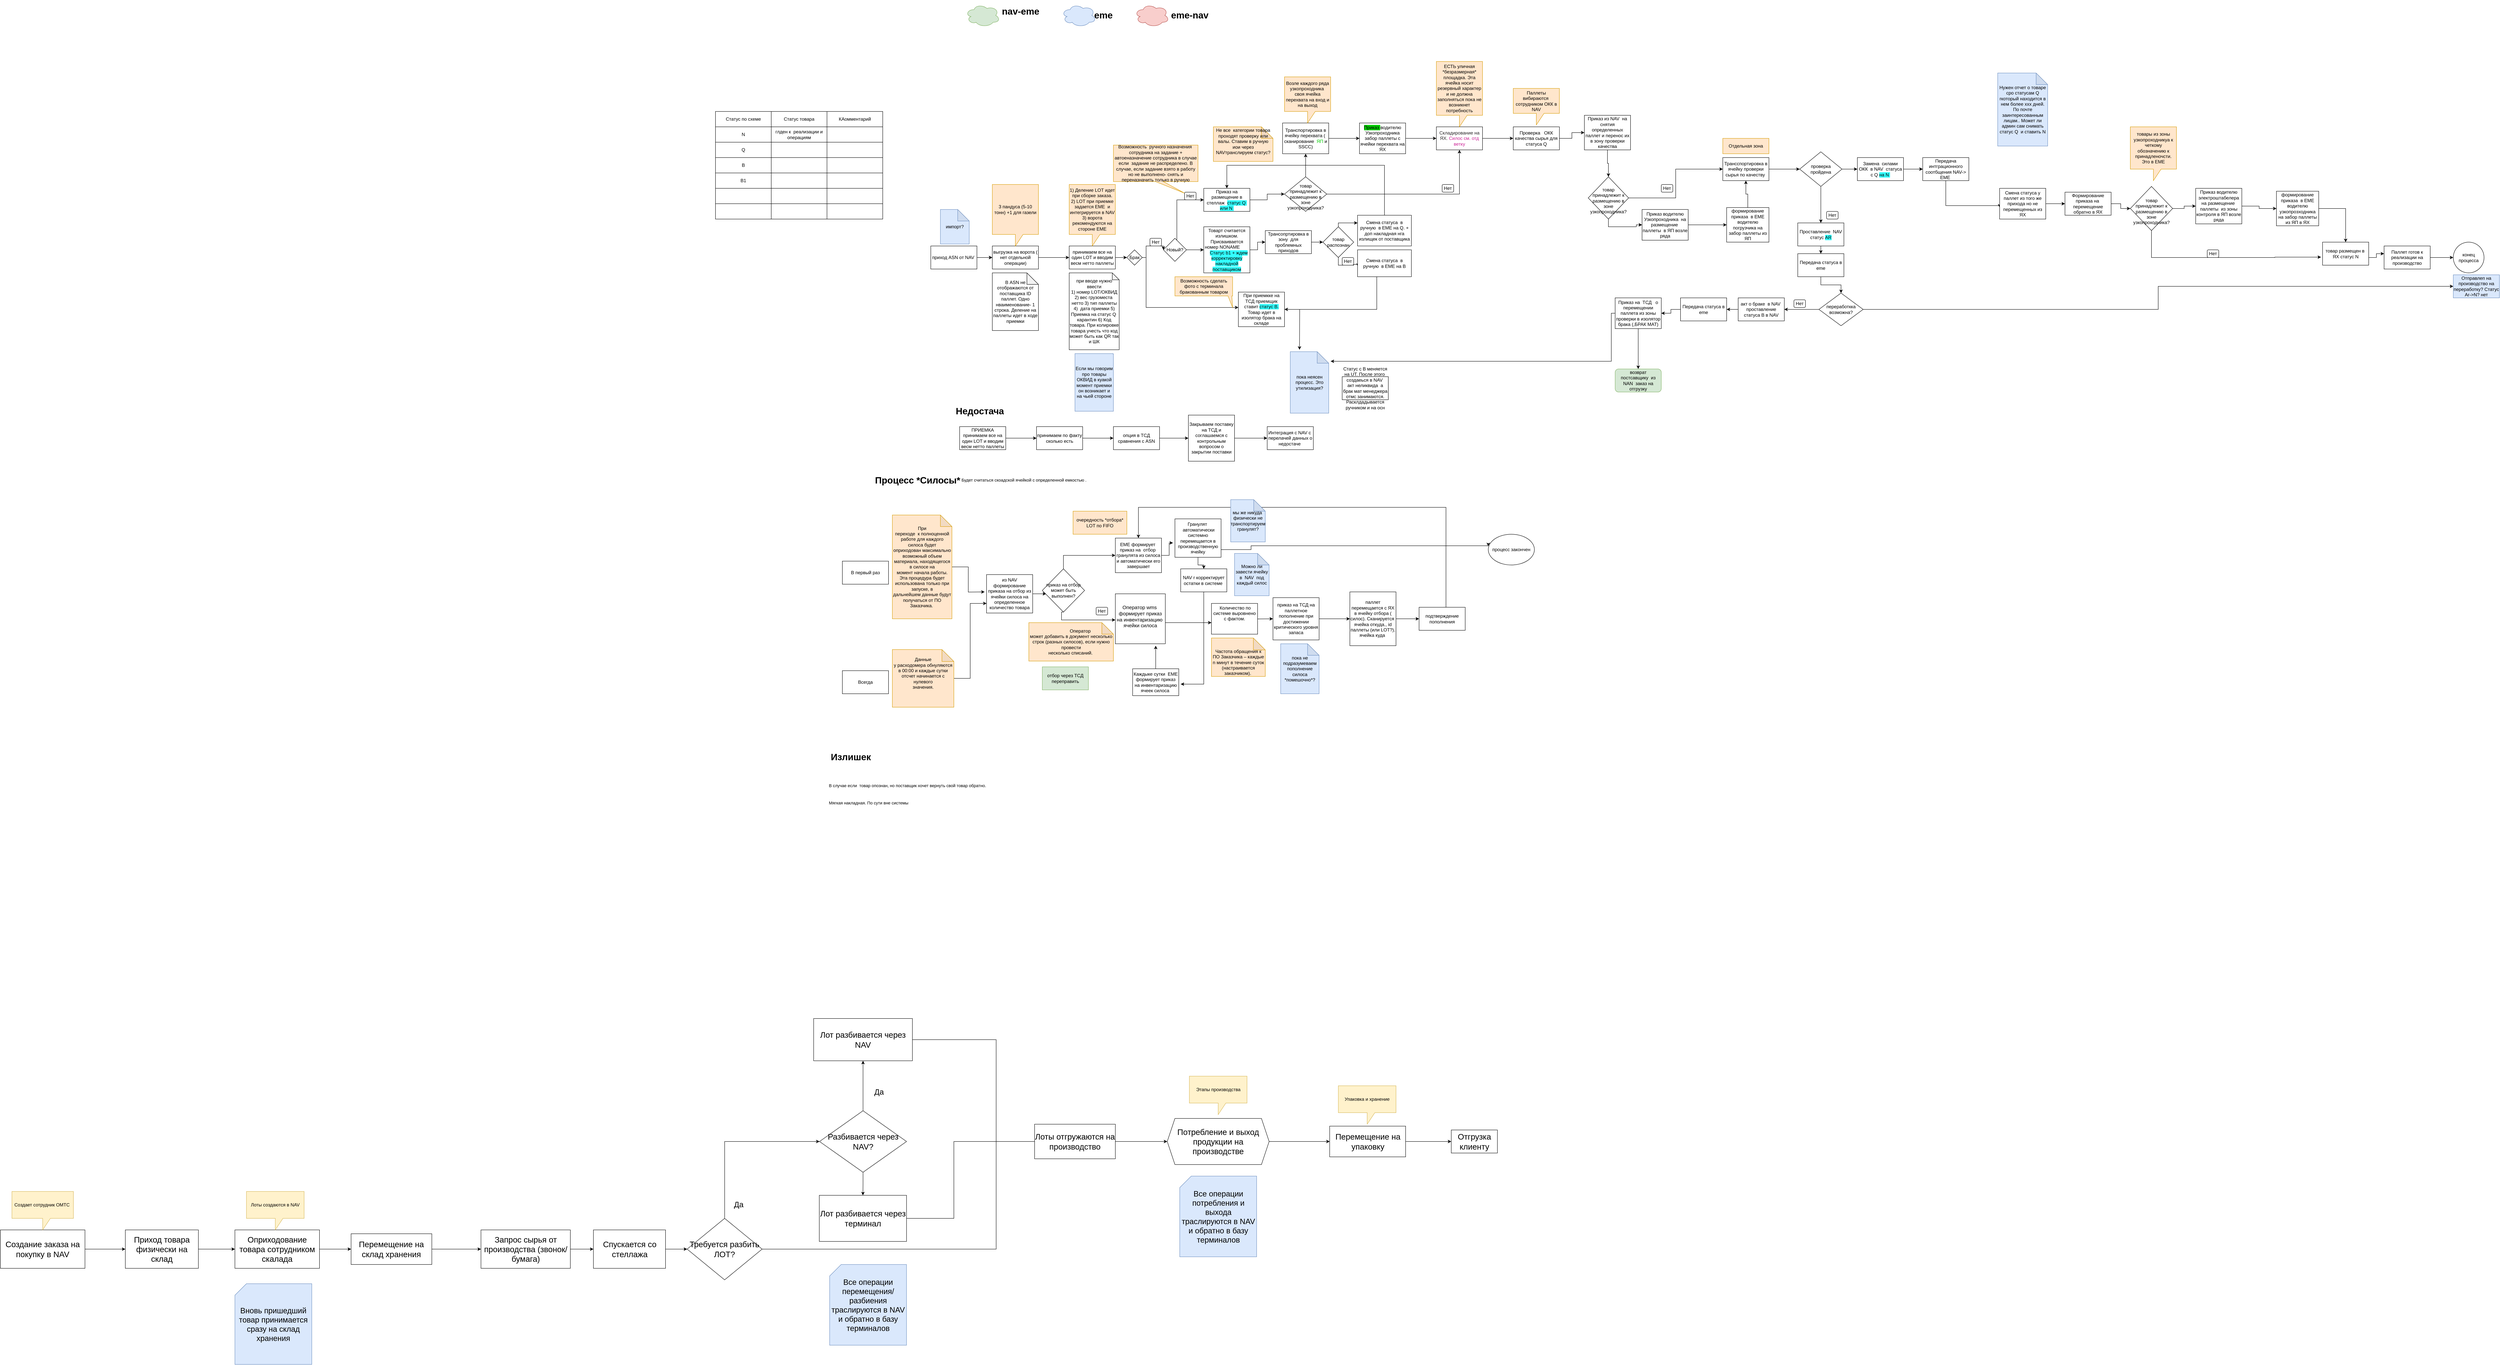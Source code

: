 <mxfile version="21.2.2" type="github" pages="2">
  <diagram name="приемка и размещение" id="CrtFjV_3kCp9laY5uxfz">
    <mxGraphModel dx="7185" dy="2310" grid="1" gridSize="10" guides="1" tooltips="1" connect="1" arrows="1" fold="1" page="0" pageScale="1" pageWidth="827" pageHeight="1169" math="0" shadow="0">
      <root>
        <mxCell id="0" />
        <mxCell id="1" parent="0" />
        <mxCell id="0CX0gfh7t1jQ4Vz-mI_5-5" value="" style="edgeStyle=orthogonalEdgeStyle;rounded=0;orthogonalLoop=1;jettySize=auto;html=1;" parent="1" source="0CX0gfh7t1jQ4Vz-mI_5-3" target="0CX0gfh7t1jQ4Vz-mI_5-6" edge="1">
          <mxGeometry relative="1" as="geometry">
            <mxPoint x="-800" y="290" as="targetPoint" />
          </mxGeometry>
        </mxCell>
        <mxCell id="0CX0gfh7t1jQ4Vz-mI_5-12" value="" style="edgeStyle=orthogonalEdgeStyle;rounded=0;orthogonalLoop=1;jettySize=auto;html=1;" parent="1" source="0CX0gfh7t1jQ4Vz-mI_5-3" target="0CX0gfh7t1jQ4Vz-mI_5-6" edge="1">
          <mxGeometry relative="1" as="geometry" />
        </mxCell>
        <mxCell id="0CX0gfh7t1jQ4Vz-mI_5-3" value="приход ASN от NAV&amp;nbsp;" style="rounded=0;whiteSpace=wrap;html=1;" parent="1" vertex="1">
          <mxGeometry x="-1020" y="260" width="120" height="60" as="geometry" />
        </mxCell>
        <mxCell id="0CX0gfh7t1jQ4Vz-mI_5-8" value="" style="edgeStyle=orthogonalEdgeStyle;rounded=0;orthogonalLoop=1;jettySize=auto;html=1;" parent="1" source="0CX0gfh7t1jQ4Vz-mI_5-6" target="0CX0gfh7t1jQ4Vz-mI_5-7" edge="1">
          <mxGeometry relative="1" as="geometry" />
        </mxCell>
        <mxCell id="0CX0gfh7t1jQ4Vz-mI_5-6" value="выгрузка на ворота ( нет отдельной операции)" style="rounded=0;whiteSpace=wrap;html=1;" parent="1" vertex="1">
          <mxGeometry x="-860" y="260" width="120" height="60" as="geometry" />
        </mxCell>
        <mxCell id="0CX0gfh7t1jQ4Vz-mI_5-7" value="принимаем все на один LOT и вводим весм нетто паллеты" style="whiteSpace=wrap;html=1;rounded=0;" parent="1" vertex="1">
          <mxGeometry x="-660" y="260" width="120" height="60" as="geometry" />
        </mxCell>
        <mxCell id="0CX0gfh7t1jQ4Vz-mI_5-14" value="3 пандуса (5-10 тонн) +1 для газели" style="shape=callout;whiteSpace=wrap;html=1;perimeter=calloutPerimeter;fillColor=#ffe6cc;strokeColor=#d79b00;" parent="1" vertex="1">
          <mxGeometry x="-860" y="100" width="120" height="160" as="geometry" />
        </mxCell>
        <mxCell id="0CX0gfh7t1jQ4Vz-mI_5-15" value="1) Деление LOT идет при сборке заказа. 2) LOT при приемке задается EME&amp;nbsp; и интегрируется в NAV 3) ворота рекомендуются на стороне EME" style="shape=callout;whiteSpace=wrap;html=1;perimeter=calloutPerimeter;fillColor=#ffe6cc;strokeColor=#d79b00;" parent="1" vertex="1">
          <mxGeometry x="-660" y="100" width="120" height="160" as="geometry" />
        </mxCell>
        <mxCell id="0CX0gfh7t1jQ4Vz-mI_5-16" value="при вводе нужно ввести&lt;br&gt;1) номер LOT/ОКВИД&lt;br&gt;2) вес грузоместа&amp;nbsp; нетто 3) тип паллеты 4)&amp;nbsp; дата приемки 5) Приемка на статус Q&amp;nbsp; карантин 6) Код товара. При колировке товара учесть что код может быть как QR так и ШК" style="shape=note;whiteSpace=wrap;html=1;backgroundOutline=1;darkOpacity=0.05;size=18;" parent="1" vertex="1">
          <mxGeometry x="-660" y="330" width="130" height="200" as="geometry" />
        </mxCell>
        <mxCell id="0CX0gfh7t1jQ4Vz-mI_5-17" value="В ASN не отображаются от поставщика ID паллет. Одно нваименование- 1 строка. Деление на паллеты идет в ходе приемки" style="shape=note;whiteSpace=wrap;html=1;backgroundOutline=1;darkOpacity=0.05;" parent="1" vertex="1">
          <mxGeometry x="-860" y="330" width="120" height="150" as="geometry" />
        </mxCell>
        <mxCell id="0CX0gfh7t1jQ4Vz-mI_5-87" value="" style="edgeStyle=orthogonalEdgeStyle;rounded=0;orthogonalLoop=1;jettySize=auto;html=1;entryX=0.325;entryY=0;entryDx=0;entryDy=0;entryPerimeter=0;" parent="1" source="0CX0gfh7t1jQ4Vz-mI_5-21" edge="1">
          <mxGeometry relative="1" as="geometry">
            <mxPoint x="-61" y="530" as="targetPoint" />
          </mxGeometry>
        </mxCell>
        <mxCell id="0CX0gfh7t1jQ4Vz-mI_5-21" value="При приемкке на ТСД приемщик ставит &lt;span style=&quot;background-color: rgb(51, 255, 255);&quot;&gt;статус B.&lt;/span&gt; Товар идет в изолятор брака на складе" style="whiteSpace=wrap;html=1;rounded=0;" parent="1" vertex="1">
          <mxGeometry x="-220" y="380" width="120" height="90" as="geometry" />
        </mxCell>
        <mxCell id="0CX0gfh7t1jQ4Vz-mI_5-26" value="" style="edgeStyle=orthogonalEdgeStyle;rounded=0;orthogonalLoop=1;jettySize=auto;html=1;" parent="1" source="0CX0gfh7t1jQ4Vz-mI_5-7" target="0CX0gfh7t1jQ4Vz-mI_5-24" edge="1">
          <mxGeometry relative="1" as="geometry">
            <mxPoint x="-540" y="290" as="sourcePoint" />
            <mxPoint x="-420" y="270" as="targetPoint" />
            <Array as="points">
              <mxPoint x="-480" y="290" />
              <mxPoint x="-480" y="290" />
            </Array>
          </mxGeometry>
        </mxCell>
        <mxCell id="0CX0gfh7t1jQ4Vz-mI_5-29" style="edgeStyle=orthogonalEdgeStyle;rounded=0;orthogonalLoop=1;jettySize=auto;html=1;" parent="1" source="0CX0gfh7t1jQ4Vz-mI_5-24" edge="1">
          <mxGeometry relative="1" as="geometry">
            <mxPoint x="-220" y="420" as="targetPoint" />
            <Array as="points">
              <mxPoint x="-460" y="290" />
              <mxPoint x="-460" y="420" />
              <mxPoint x="-220" y="420" />
            </Array>
          </mxGeometry>
        </mxCell>
        <mxCell id="0CX0gfh7t1jQ4Vz-mI_5-30" style="edgeStyle=orthogonalEdgeStyle;rounded=0;orthogonalLoop=1;jettySize=auto;html=1;exitX=1;exitY=0.5;exitDx=0;exitDy=0;entryX=0;entryY=0.5;entryDx=0;entryDy=0;" parent="1" source="0CX0gfh7t1jQ4Vz-mI_5-24" target="0CX0gfh7t1jQ4Vz-mI_5-39" edge="1">
          <mxGeometry relative="1" as="geometry">
            <mxPoint x="-430" y="240" as="targetPoint" />
            <Array as="points">
              <mxPoint x="-460" y="290" />
              <mxPoint x="-460" y="260" />
              <mxPoint x="-415" y="260" />
            </Array>
          </mxGeometry>
        </mxCell>
        <mxCell id="0CX0gfh7t1jQ4Vz-mI_5-24" value="Брак" style="rhombus;whiteSpace=wrap;html=1;" parent="1" vertex="1">
          <mxGeometry x="-510" y="270" width="40" height="40" as="geometry" />
        </mxCell>
        <mxCell id="0CX0gfh7t1jQ4Vz-mI_5-38" value="Нет" style="rounded=1;whiteSpace=wrap;html=1;" parent="1" vertex="1">
          <mxGeometry x="-450" y="240" width="30" height="20" as="geometry" />
        </mxCell>
        <mxCell id="0CX0gfh7t1jQ4Vz-mI_5-43" value="" style="edgeStyle=orthogonalEdgeStyle;rounded=0;orthogonalLoop=1;jettySize=auto;html=1;" parent="1" source="0CX0gfh7t1jQ4Vz-mI_5-39" target="0CX0gfh7t1jQ4Vz-mI_5-42" edge="1">
          <mxGeometry relative="1" as="geometry">
            <Array as="points">
              <mxPoint x="-380" y="140" />
            </Array>
          </mxGeometry>
        </mxCell>
        <mxCell id="0CX0gfh7t1jQ4Vz-mI_5-47" value="" style="edgeStyle=orthogonalEdgeStyle;rounded=0;orthogonalLoop=1;jettySize=auto;html=1;" parent="1" source="0CX0gfh7t1jQ4Vz-mI_5-39" target="0CX0gfh7t1jQ4Vz-mI_5-46" edge="1">
          <mxGeometry relative="1" as="geometry" />
        </mxCell>
        <mxCell id="0CX0gfh7t1jQ4Vz-mI_5-39" value="Новый?" style="rhombus;whiteSpace=wrap;html=1;" parent="1" vertex="1">
          <mxGeometry x="-415" y="240" width="60" height="60" as="geometry" />
        </mxCell>
        <mxCell id="0CX0gfh7t1jQ4Vz-mI_5-62" value="" style="edgeStyle=orthogonalEdgeStyle;rounded=0;orthogonalLoop=1;jettySize=auto;html=1;entryX=0;entryY=0.5;entryDx=0;entryDy=0;" parent="1" source="0CX0gfh7t1jQ4Vz-mI_5-42" target="0CX0gfh7t1jQ4Vz-mI_5-89" edge="1">
          <mxGeometry relative="1" as="geometry">
            <mxPoint x="-110" y="140" as="targetPoint" />
          </mxGeometry>
        </mxCell>
        <mxCell id="0CX0gfh7t1jQ4Vz-mI_5-42" value="Приказ на размещение в стеллаж&amp;nbsp;&amp;nbsp;&lt;span style=&quot;background-color: rgb(51, 255, 255);&quot;&gt;статус Q&amp;nbsp; или N&amp;nbsp;&lt;/span&gt;" style="whiteSpace=wrap;html=1;" parent="1" vertex="1">
          <mxGeometry x="-310" y="110" width="120" height="60" as="geometry" />
        </mxCell>
        <mxCell id="0CX0gfh7t1jQ4Vz-mI_5-51" value="" style="edgeStyle=orthogonalEdgeStyle;rounded=0;orthogonalLoop=1;jettySize=auto;html=1;" parent="1" source="0CX0gfh7t1jQ4Vz-mI_5-46" target="0CX0gfh7t1jQ4Vz-mI_5-50" edge="1">
          <mxGeometry relative="1" as="geometry" />
        </mxCell>
        <mxCell id="0CX0gfh7t1jQ4Vz-mI_5-46" value="Товарт считается излишком. Присваивается номер NONAME&amp;nbsp; &amp;nbsp; &amp;nbsp; &amp;nbsp; &amp;nbsp; &amp;nbsp;&lt;span style=&quot;background-color: rgb(51, 255, 255);&quot;&gt;Статус b1 + ждем корректировку накладной поставщиком&lt;/span&gt;" style="whiteSpace=wrap;html=1;" parent="1" vertex="1">
          <mxGeometry x="-310" y="210" width="120" height="120" as="geometry" />
        </mxCell>
        <mxCell id="0CX0gfh7t1jQ4Vz-mI_5-48" value="Нет" style="rounded=1;whiteSpace=wrap;html=1;" parent="1" vertex="1">
          <mxGeometry x="-360" y="120" width="30" height="20" as="geometry" />
        </mxCell>
        <mxCell id="0CX0gfh7t1jQ4Vz-mI_5-50" value="Трансопртировка в зону&amp;nbsp; для проблемных приходов" style="whiteSpace=wrap;html=1;" parent="1" vertex="1">
          <mxGeometry x="-150" y="220" width="120" height="60" as="geometry" />
        </mxCell>
        <mxCell id="0CX0gfh7t1jQ4Vz-mI_5-55" value="" style="edgeStyle=orthogonalEdgeStyle;rounded=0;orthogonalLoop=1;jettySize=auto;html=1;" parent="1" source="0CX0gfh7t1jQ4Vz-mI_5-50" target="0CX0gfh7t1jQ4Vz-mI_5-54" edge="1">
          <mxGeometry relative="1" as="geometry">
            <mxPoint x="-30" y="250" as="sourcePoint" />
            <mxPoint x="90" y="240" as="targetPoint" />
          </mxGeometry>
        </mxCell>
        <mxCell id="0CX0gfh7t1jQ4Vz-mI_5-60" style="edgeStyle=orthogonalEdgeStyle;rounded=0;orthogonalLoop=1;jettySize=auto;html=1;entryX=0.5;entryY=0;entryDx=0;entryDy=0;" parent="1" source="0CX0gfh7t1jQ4Vz-mI_5-71" target="0CX0gfh7t1jQ4Vz-mI_5-42" edge="1">
          <mxGeometry relative="1" as="geometry">
            <mxPoint x="140" y="250" as="sourcePoint" />
            <mxPoint x="-250" y="100" as="targetPoint" />
            <Array as="points">
              <mxPoint x="-250" y="50" />
            </Array>
          </mxGeometry>
        </mxCell>
        <mxCell id="0CX0gfh7t1jQ4Vz-mI_5-78" style="edgeStyle=orthogonalEdgeStyle;rounded=0;orthogonalLoop=1;jettySize=auto;html=1;" parent="1" source="0CX0gfh7t1jQ4Vz-mI_5-54" edge="1">
          <mxGeometry relative="1" as="geometry">
            <mxPoint x="90" y="200" as="targetPoint" />
            <Array as="points">
              <mxPoint x="40" y="200" />
            </Array>
          </mxGeometry>
        </mxCell>
        <mxCell id="0CX0gfh7t1jQ4Vz-mI_5-54" value="товар распознан" style="rhombus;whiteSpace=wrap;html=1;" parent="1" vertex="1">
          <mxGeometry y="210" width="80" height="80" as="geometry" />
        </mxCell>
        <mxCell id="0CX0gfh7t1jQ4Vz-mI_5-59" value="Нет" style="rounded=1;whiteSpace=wrap;html=1;" parent="1" vertex="1">
          <mxGeometry x="50" y="290" width="30" height="20" as="geometry" />
        </mxCell>
        <mxCell id="0CX0gfh7t1jQ4Vz-mI_5-63" value="" style="ellipse;shape=cloud;whiteSpace=wrap;html=1;fillColor=#d5e8d4;strokeColor=#82b366;" parent="1" vertex="1">
          <mxGeometry x="-930" y="-370" width="90" height="60" as="geometry" />
        </mxCell>
        <mxCell id="0CX0gfh7t1jQ4Vz-mI_5-64" value="&lt;h1&gt;&amp;nbsp; &amp;nbsp;nav-eme&amp;nbsp; &amp;nbsp; &amp;nbsp; &amp;nbsp; &amp;nbsp;&lt;/h1&gt;" style="text;html=1;strokeColor=none;fillColor=none;spacing=5;spacingTop=-20;whiteSpace=wrap;overflow=hidden;rounded=0;" parent="1" vertex="1">
          <mxGeometry x="-860" y="-370" width="140" height="60" as="geometry" />
        </mxCell>
        <mxCell id="0CX0gfh7t1jQ4Vz-mI_5-65" value="" style="ellipse;shape=cloud;whiteSpace=wrap;html=1;fillColor=#dae8fc;strokeColor=#6c8ebf;" parent="1" vertex="1">
          <mxGeometry x="-680" y="-370" width="90" height="60" as="geometry" />
        </mxCell>
        <mxCell id="0CX0gfh7t1jQ4Vz-mI_5-66" value="&lt;h1&gt;&amp;nbsp; &amp;nbsp;eme&amp;nbsp; &amp;nbsp; &amp;nbsp; &amp;nbsp; &amp;nbsp;&lt;/h1&gt;" style="text;html=1;strokeColor=none;fillColor=none;spacing=5;spacingTop=-20;whiteSpace=wrap;overflow=hidden;rounded=0;" parent="1" vertex="1">
          <mxGeometry x="-620" y="-360" width="140" height="60" as="geometry" />
        </mxCell>
        <mxCell id="0CX0gfh7t1jQ4Vz-mI_5-67" value="" style="ellipse;shape=cloud;whiteSpace=wrap;html=1;fillColor=#f8cecc;strokeColor=#b85450;" parent="1" vertex="1">
          <mxGeometry x="-490" y="-370" width="90" height="60" as="geometry" />
        </mxCell>
        <mxCell id="0CX0gfh7t1jQ4Vz-mI_5-68" value="&lt;h1&gt;&amp;nbsp; &amp;nbsp;eme-nav&amp;nbsp; &amp;nbsp; &amp;nbsp; &amp;nbsp; &amp;nbsp;&lt;/h1&gt;" style="text;html=1;strokeColor=none;fillColor=none;spacing=5;spacingTop=-20;whiteSpace=wrap;overflow=hidden;rounded=0;" parent="1" vertex="1">
          <mxGeometry x="-420" y="-360" width="140" height="60" as="geometry" />
        </mxCell>
        <mxCell id="0CX0gfh7t1jQ4Vz-mI_5-92" value="" style="edgeStyle=orthogonalEdgeStyle;rounded=0;orthogonalLoop=1;jettySize=auto;html=1;" parent="1" source="0CX0gfh7t1jQ4Vz-mI_5-69" target="0CX0gfh7t1jQ4Vz-mI_5-91" edge="1">
          <mxGeometry relative="1" as="geometry" />
        </mxCell>
        <mxCell id="0CX0gfh7t1jQ4Vz-mI_5-69" value="Транспортировка в ячейку перехвата (&amp;nbsp; сканирование&amp;nbsp; &lt;font color=&quot;#00cc00&quot;&gt;ЯП&lt;/font&gt; и SSCC)" style="whiteSpace=wrap;html=1;" parent="1" vertex="1">
          <mxGeometry x="-105" y="-60" width="120" height="80" as="geometry" />
        </mxCell>
        <mxCell id="0CX0gfh7t1jQ4Vz-mI_5-71" value="Смена статуса&amp;nbsp; в ручную&amp;nbsp; в EME на Q. + доп накладная нга излищек от поставщика" style="whiteSpace=wrap;html=1;" parent="1" vertex="1">
          <mxGeometry x="90" y="180" width="140" height="80" as="geometry" />
        </mxCell>
        <mxCell id="0CX0gfh7t1jQ4Vz-mI_5-83" value="" style="edgeStyle=orthogonalEdgeStyle;rounded=0;orthogonalLoop=1;jettySize=auto;html=1;entryX=0.008;entryY=0.633;entryDx=0;entryDy=0;exitX=0.5;exitY=1;exitDx=0;exitDy=0;entryPerimeter=0;" parent="1" source="0CX0gfh7t1jQ4Vz-mI_5-54" target="0CX0gfh7t1jQ4Vz-mI_5-81" edge="1">
          <mxGeometry relative="1" as="geometry">
            <Array as="points">
              <mxPoint x="40" y="310" />
              <mxPoint x="80" y="310" />
              <mxPoint x="80" y="308" />
            </Array>
          </mxGeometry>
        </mxCell>
        <mxCell id="0CX0gfh7t1jQ4Vz-mI_5-85" style="edgeStyle=orthogonalEdgeStyle;rounded=0;orthogonalLoop=1;jettySize=auto;html=1;entryX=1;entryY=0.5;entryDx=0;entryDy=0;" parent="1" source="0CX0gfh7t1jQ4Vz-mI_5-81" target="0CX0gfh7t1jQ4Vz-mI_5-21" edge="1">
          <mxGeometry relative="1" as="geometry">
            <mxPoint x="-90" y="360" as="targetPoint" />
            <Array as="points">
              <mxPoint x="140" y="425" />
            </Array>
          </mxGeometry>
        </mxCell>
        <mxCell id="0CX0gfh7t1jQ4Vz-mI_5-81" value="Смена статуса&amp;nbsp; в ручную&amp;nbsp; в EME на В" style="whiteSpace=wrap;html=1;" parent="1" vertex="1">
          <mxGeometry x="90" y="270" width="140" height="70" as="geometry" />
        </mxCell>
        <mxCell id="0CX0gfh7t1jQ4Vz-mI_5-88" value="Возле каждого ряда узкопроходника&amp;nbsp; своя ячейка перехвата на вход и на выход" style="shape=callout;whiteSpace=wrap;html=1;perimeter=calloutPerimeter;fillColor=#ffe6cc;strokeColor=#d79b00;" parent="1" vertex="1">
          <mxGeometry x="-100" y="-180" width="120" height="120" as="geometry" />
        </mxCell>
        <mxCell id="0CX0gfh7t1jQ4Vz-mI_5-96" value="" style="edgeStyle=orthogonalEdgeStyle;rounded=0;orthogonalLoop=1;jettySize=auto;html=1;entryX=0.5;entryY=1;entryDx=0;entryDy=0;" parent="1" source="0CX0gfh7t1jQ4Vz-mI_5-89" target="0CX0gfh7t1jQ4Vz-mI_5-93" edge="1">
          <mxGeometry relative="1" as="geometry">
            <mxPoint x="340" y="90" as="targetPoint" />
          </mxGeometry>
        </mxCell>
        <mxCell id="0CX0gfh7t1jQ4Vz-mI_5-97" value="" style="edgeStyle=orthogonalEdgeStyle;rounded=0;orthogonalLoop=1;jettySize=auto;html=1;" parent="1" source="0CX0gfh7t1jQ4Vz-mI_5-89" target="0CX0gfh7t1jQ4Vz-mI_5-69" edge="1">
          <mxGeometry relative="1" as="geometry" />
        </mxCell>
        <mxCell id="0CX0gfh7t1jQ4Vz-mI_5-89" value="&lt;br&gt;товар принадлежит к размещению в зоне узкопроходника?" style="rhombus;whiteSpace=wrap;html=1;" parent="1" vertex="1">
          <mxGeometry x="-100" y="80" width="110" height="90" as="geometry" />
        </mxCell>
        <mxCell id="0CX0gfh7t1jQ4Vz-mI_5-94" value="" style="edgeStyle=orthogonalEdgeStyle;rounded=0;orthogonalLoop=1;jettySize=auto;html=1;" parent="1" source="0CX0gfh7t1jQ4Vz-mI_5-91" target="0CX0gfh7t1jQ4Vz-mI_5-93" edge="1">
          <mxGeometry relative="1" as="geometry" />
        </mxCell>
        <mxCell id="0CX0gfh7t1jQ4Vz-mI_5-91" value="&lt;span style=&quot;background-color: rgb(0, 204, 0);&quot;&gt;Приказ &lt;/span&gt;водителю Узкопроходника забор паллеты с ячейки перехвата на ЯХ" style="whiteSpace=wrap;html=1;" parent="1" vertex="1">
          <mxGeometry x="95" y="-60" width="120" height="80" as="geometry" />
        </mxCell>
        <mxCell id="0CX0gfh7t1jQ4Vz-mI_5-100" value="" style="edgeStyle=orthogonalEdgeStyle;rounded=0;orthogonalLoop=1;jettySize=auto;html=1;" parent="1" source="0CX0gfh7t1jQ4Vz-mI_5-93" target="0CX0gfh7t1jQ4Vz-mI_5-99" edge="1">
          <mxGeometry relative="1" as="geometry" />
        </mxCell>
        <mxCell id="0CX0gfh7t1jQ4Vz-mI_5-93" value="&lt;font color=&quot;#282527&quot;&gt;Складирование на ЯХ.&lt;/font&gt;&lt;font color=&quot;#cb2095&quot;&gt; Силос см. отд ветку&lt;/font&gt;" style="whiteSpace=wrap;html=1;" parent="1" vertex="1">
          <mxGeometry x="295" y="-50" width="120" height="60" as="geometry" />
        </mxCell>
        <mxCell id="0CX0gfh7t1jQ4Vz-mI_5-98" value="Нет" style="rounded=1;whiteSpace=wrap;html=1;" parent="1" vertex="1">
          <mxGeometry x="310" y="100" width="30" height="20" as="geometry" />
        </mxCell>
        <mxCell id="0CX0gfh7t1jQ4Vz-mI_5-102" style="edgeStyle=orthogonalEdgeStyle;rounded=0;orthogonalLoop=1;jettySize=auto;html=1;entryX=0;entryY=0.5;entryDx=0;entryDy=0;entryPerimeter=0;" parent="1" source="0CX0gfh7t1jQ4Vz-mI_5-99" target="0CX0gfh7t1jQ4Vz-mI_5-105" edge="1">
          <mxGeometry relative="1" as="geometry" />
        </mxCell>
        <mxCell id="0CX0gfh7t1jQ4Vz-mI_5-99" value="Проверка&amp;nbsp; &amp;nbsp;ОКК качества сырья для статуса Q" style="whiteSpace=wrap;html=1;" parent="1" vertex="1">
          <mxGeometry x="495" y="-50" width="120" height="60" as="geometry" />
        </mxCell>
        <mxCell id="0CX0gfh7t1jQ4Vz-mI_5-112" style="edgeStyle=orthogonalEdgeStyle;rounded=0;orthogonalLoop=1;jettySize=auto;html=1;entryX=0;entryY=0.5;entryDx=0;entryDy=0;" parent="1" source="0CX0gfh7t1jQ4Vz-mI_5-101" target="0CX0gfh7t1jQ4Vz-mI_5-108" edge="1">
          <mxGeometry relative="1" as="geometry" />
        </mxCell>
        <mxCell id="0CX0gfh7t1jQ4Vz-mI_5-114" value="" style="edgeStyle=orthogonalEdgeStyle;rounded=0;orthogonalLoop=1;jettySize=auto;html=1;entryX=0;entryY=0.5;entryDx=0;entryDy=0;exitX=0.5;exitY=1;exitDx=0;exitDy=0;" parent="1" source="0CX0gfh7t1jQ4Vz-mI_5-101" target="0CX0gfh7t1jQ4Vz-mI_5-103" edge="1">
          <mxGeometry relative="1" as="geometry">
            <mxPoint x="740" y="255" as="targetPoint" />
          </mxGeometry>
        </mxCell>
        <mxCell id="0CX0gfh7t1jQ4Vz-mI_5-101" value="&lt;br&gt;товар принадлежит к размещению в зоне узкопроходника?" style="rhombus;whiteSpace=wrap;html=1;" parent="1" vertex="1">
          <mxGeometry x="690" y="80" width="105" height="110" as="geometry" />
        </mxCell>
        <mxCell id="Qgvaj25bDJUvLUBIcNf1-14" style="edgeStyle=orthogonalEdgeStyle;rounded=0;orthogonalLoop=1;jettySize=auto;html=1;entryX=0;entryY=0.5;entryDx=0;entryDy=0;" parent="1" source="0CX0gfh7t1jQ4Vz-mI_5-103" target="Qgvaj25bDJUvLUBIcNf1-6" edge="1">
          <mxGeometry relative="1" as="geometry" />
        </mxCell>
        <mxCell id="0CX0gfh7t1jQ4Vz-mI_5-103" value="Приказ водителю Узкопроходника&amp;nbsp; на размещение&amp;nbsp; паллеты&amp;nbsp; в ЯП возле ряда" style="whiteSpace=wrap;html=1;" parent="1" vertex="1">
          <mxGeometry x="830" y="165" width="120" height="80" as="geometry" />
        </mxCell>
        <mxCell id="0CX0gfh7t1jQ4Vz-mI_5-116" style="edgeStyle=orthogonalEdgeStyle;rounded=0;orthogonalLoop=1;jettySize=auto;html=1;" parent="1" source="0CX0gfh7t1jQ4Vz-mI_5-105" target="0CX0gfh7t1jQ4Vz-mI_5-101" edge="1">
          <mxGeometry relative="1" as="geometry" />
        </mxCell>
        <mxCell id="0CX0gfh7t1jQ4Vz-mI_5-105" value="Приказ из NAV&amp;nbsp; на снятия определенных паллет и перенос их в зону проверки качества" style="whiteSpace=wrap;html=1;" parent="1" vertex="1">
          <mxGeometry x="680" y="-80" width="120" height="90" as="geometry" />
        </mxCell>
        <mxCell id="0CX0gfh7t1jQ4Vz-mI_5-107" value="Нет" style="rounded=1;whiteSpace=wrap;html=1;" parent="1" vertex="1">
          <mxGeometry x="880" y="100" width="30" height="20" as="geometry" />
        </mxCell>
        <mxCell id="0CX0gfh7t1jQ4Vz-mI_5-121" value="" style="edgeStyle=orthogonalEdgeStyle;rounded=0;orthogonalLoop=1;jettySize=auto;html=1;" parent="1" source="0CX0gfh7t1jQ4Vz-mI_5-108" edge="1">
          <mxGeometry relative="1" as="geometry">
            <mxPoint x="1240" y="60" as="targetPoint" />
          </mxGeometry>
        </mxCell>
        <mxCell id="0CX0gfh7t1jQ4Vz-mI_5-108" value="Трансспортировка в ячейку проверки сырья по качеству&amp;nbsp;" style="whiteSpace=wrap;html=1;" parent="1" vertex="1">
          <mxGeometry x="1040" y="30" width="120" height="60" as="geometry" />
        </mxCell>
        <mxCell id="0CX0gfh7t1jQ4Vz-mI_5-118" value="Отдельная зона" style="shape=note;whiteSpace=wrap;html=1;backgroundOutline=1;darkOpacity=0.05;fillColor=#ffe6cc;strokeColor=#d79b00;size=0;" parent="1" vertex="1">
          <mxGeometry x="1040" y="-20" width="120" height="40" as="geometry" />
        </mxCell>
        <mxCell id="0CX0gfh7t1jQ4Vz-mI_5-119" value="ЕСТЬ уличная *безразмерная* площадка. Эта ячейка носит резервный характер и не должна заполняться пока не возникнет потребность" style="shape=callout;whiteSpace=wrap;html=1;perimeter=calloutPerimeter;fillColor=#ffe6cc;strokeColor=#d79b00;" parent="1" vertex="1">
          <mxGeometry x="295" y="-220" width="120" height="170" as="geometry" />
        </mxCell>
        <mxCell id="0CX0gfh7t1jQ4Vz-mI_5-124" value="" style="edgeStyle=orthogonalEdgeStyle;rounded=0;orthogonalLoop=1;jettySize=auto;html=1;" parent="1" source="0CX0gfh7t1jQ4Vz-mI_5-122" target="0CX0gfh7t1jQ4Vz-mI_5-123" edge="1">
          <mxGeometry relative="1" as="geometry" />
        </mxCell>
        <mxCell id="0CX0gfh7t1jQ4Vz-mI_5-126" value="" style="edgeStyle=orthogonalEdgeStyle;rounded=0;orthogonalLoop=1;jettySize=auto;html=1;" parent="1" source="0CX0gfh7t1jQ4Vz-mI_5-122" target="0CX0gfh7t1jQ4Vz-mI_5-125" edge="1">
          <mxGeometry relative="1" as="geometry" />
        </mxCell>
        <mxCell id="0CX0gfh7t1jQ4Vz-mI_5-179" style="edgeStyle=orthogonalEdgeStyle;rounded=0;orthogonalLoop=1;jettySize=auto;html=1;entryX=0;entryY=0.5;entryDx=0;entryDy=0;" parent="1" source="0CX0gfh7t1jQ4Vz-mI_5-122" target="0CX0gfh7t1jQ4Vz-mI_5-177" edge="1">
          <mxGeometry relative="1" as="geometry" />
        </mxCell>
        <mxCell id="0CX0gfh7t1jQ4Vz-mI_5-122" value="проверка пройдена" style="rhombus;whiteSpace=wrap;html=1;" parent="1" vertex="1">
          <mxGeometry x="1240" y="15" width="110" height="90" as="geometry" />
        </mxCell>
        <mxCell id="0CX0gfh7t1jQ4Vz-mI_5-186" style="edgeStyle=orthogonalEdgeStyle;rounded=0;orthogonalLoop=1;jettySize=auto;html=1;" parent="1" source="0CX0gfh7t1jQ4Vz-mI_5-123" edge="1">
          <mxGeometry relative="1" as="geometry">
            <mxPoint x="1760" y="160" as="targetPoint" />
            <Array as="points">
              <mxPoint x="1620" y="155" />
            </Array>
          </mxGeometry>
        </mxCell>
        <mxCell id="0CX0gfh7t1jQ4Vz-mI_5-123" value="Передача интграционного соотбщения NAV-&amp;gt; EME&amp;nbsp;" style="whiteSpace=wrap;html=1;" parent="1" vertex="1">
          <mxGeometry x="1560" y="30" width="120" height="60" as="geometry" />
        </mxCell>
        <mxCell id="0CX0gfh7t1jQ4Vz-mI_5-191" value="" style="edgeStyle=orthogonalEdgeStyle;rounded=0;orthogonalLoop=1;jettySize=auto;html=1;" parent="1" source="0CX0gfh7t1jQ4Vz-mI_5-125" target="0CX0gfh7t1jQ4Vz-mI_5-190" edge="1">
          <mxGeometry relative="1" as="geometry" />
        </mxCell>
        <mxCell id="0CX0gfh7t1jQ4Vz-mI_5-125" value="Проставление&amp;nbsp; NAV статус &lt;span style=&quot;background-color: rgb(51, 255, 255);&quot;&gt;AR&lt;/span&gt;" style="whiteSpace=wrap;html=1;" parent="1" vertex="1">
          <mxGeometry x="1235" y="200" width="120" height="60" as="geometry" />
        </mxCell>
        <mxCell id="0CX0gfh7t1jQ4Vz-mI_5-127" value="Нет" style="rounded=1;whiteSpace=wrap;html=1;" parent="1" vertex="1">
          <mxGeometry x="1310" y="170" width="30" height="20" as="geometry" />
        </mxCell>
        <mxCell id="0CX0gfh7t1jQ4Vz-mI_5-129" value="пока неясен процесс. Это утилизация?&lt;br&gt;" style="shape=note;whiteSpace=wrap;html=1;backgroundOutline=1;darkOpacity=0.05;fillColor=#dae8fc;strokeColor=#6c8ebf;" parent="1" vertex="1">
          <mxGeometry x="-85" y="535" width="100" height="160" as="geometry" />
        </mxCell>
        <mxCell id="0CX0gfh7t1jQ4Vz-mI_5-139" value="" style="shape=table;startSize=0;container=1;collapsible=0;childLayout=tableLayout;" parent="1" vertex="1">
          <mxGeometry x="-1580" y="-90" width="435" height="280" as="geometry" />
        </mxCell>
        <mxCell id="0CX0gfh7t1jQ4Vz-mI_5-140" value="" style="shape=tableRow;horizontal=0;startSize=0;swimlaneHead=0;swimlaneBody=0;strokeColor=inherit;top=0;left=0;bottom=0;right=0;collapsible=0;dropTarget=0;fillColor=none;points=[[0,0.5],[1,0.5]];portConstraint=eastwest;" parent="0CX0gfh7t1jQ4Vz-mI_5-139" vertex="1">
          <mxGeometry width="435" height="40" as="geometry" />
        </mxCell>
        <mxCell id="0CX0gfh7t1jQ4Vz-mI_5-141" value="Статус по схеме" style="shape=partialRectangle;html=1;whiteSpace=wrap;connectable=0;strokeColor=inherit;overflow=hidden;fillColor=none;top=0;left=0;bottom=0;right=0;pointerEvents=1;" parent="0CX0gfh7t1jQ4Vz-mI_5-140" vertex="1">
          <mxGeometry width="145" height="40" as="geometry">
            <mxRectangle width="145" height="40" as="alternateBounds" />
          </mxGeometry>
        </mxCell>
        <mxCell id="0CX0gfh7t1jQ4Vz-mI_5-142" value="Статус товара" style="shape=partialRectangle;html=1;whiteSpace=wrap;connectable=0;strokeColor=inherit;overflow=hidden;fillColor=none;top=0;left=0;bottom=0;right=0;pointerEvents=1;" parent="0CX0gfh7t1jQ4Vz-mI_5-140" vertex="1">
          <mxGeometry x="145" width="145" height="40" as="geometry">
            <mxRectangle width="145" height="40" as="alternateBounds" />
          </mxGeometry>
        </mxCell>
        <mxCell id="0CX0gfh7t1jQ4Vz-mI_5-168" value="КАомментарий" style="shape=partialRectangle;html=1;whiteSpace=wrap;connectable=0;strokeColor=inherit;overflow=hidden;fillColor=none;top=0;left=0;bottom=0;right=0;pointerEvents=1;" parent="0CX0gfh7t1jQ4Vz-mI_5-140" vertex="1">
          <mxGeometry x="290" width="145" height="40" as="geometry">
            <mxRectangle width="145" height="40" as="alternateBounds" />
          </mxGeometry>
        </mxCell>
        <mxCell id="0CX0gfh7t1jQ4Vz-mI_5-143" value="" style="shape=tableRow;horizontal=0;startSize=0;swimlaneHead=0;swimlaneBody=0;strokeColor=inherit;top=0;left=0;bottom=0;right=0;collapsible=0;dropTarget=0;fillColor=none;points=[[0,0.5],[1,0.5]];portConstraint=eastwest;" parent="0CX0gfh7t1jQ4Vz-mI_5-139" vertex="1">
          <mxGeometry y="40" width="435" height="40" as="geometry" />
        </mxCell>
        <mxCell id="0CX0gfh7t1jQ4Vz-mI_5-144" value="N" style="shape=partialRectangle;html=1;whiteSpace=wrap;connectable=0;strokeColor=inherit;overflow=hidden;fillColor=none;top=0;left=0;bottom=0;right=0;pointerEvents=1;" parent="0CX0gfh7t1jQ4Vz-mI_5-143" vertex="1">
          <mxGeometry width="145" height="40" as="geometry">
            <mxRectangle width="145" height="40" as="alternateBounds" />
          </mxGeometry>
        </mxCell>
        <mxCell id="0CX0gfh7t1jQ4Vz-mI_5-145" value="глден к&amp;nbsp; реализации и операциям" style="shape=partialRectangle;html=1;whiteSpace=wrap;connectable=0;strokeColor=inherit;overflow=hidden;fillColor=none;top=0;left=0;bottom=0;right=0;pointerEvents=1;" parent="0CX0gfh7t1jQ4Vz-mI_5-143" vertex="1">
          <mxGeometry x="145" width="145" height="40" as="geometry">
            <mxRectangle width="145" height="40" as="alternateBounds" />
          </mxGeometry>
        </mxCell>
        <mxCell id="0CX0gfh7t1jQ4Vz-mI_5-169" style="shape=partialRectangle;html=1;whiteSpace=wrap;connectable=0;strokeColor=inherit;overflow=hidden;fillColor=none;top=0;left=0;bottom=0;right=0;pointerEvents=1;" parent="0CX0gfh7t1jQ4Vz-mI_5-143" vertex="1">
          <mxGeometry x="290" width="145" height="40" as="geometry">
            <mxRectangle width="145" height="40" as="alternateBounds" />
          </mxGeometry>
        </mxCell>
        <mxCell id="0CX0gfh7t1jQ4Vz-mI_5-146" value="" style="shape=tableRow;horizontal=0;startSize=0;swimlaneHead=0;swimlaneBody=0;strokeColor=inherit;top=0;left=0;bottom=0;right=0;collapsible=0;dropTarget=0;fillColor=none;points=[[0,0.5],[1,0.5]];portConstraint=eastwest;" parent="0CX0gfh7t1jQ4Vz-mI_5-139" vertex="1">
          <mxGeometry y="80" width="435" height="40" as="geometry" />
        </mxCell>
        <mxCell id="0CX0gfh7t1jQ4Vz-mI_5-147" value="Q" style="shape=partialRectangle;html=1;whiteSpace=wrap;connectable=0;strokeColor=inherit;overflow=hidden;fillColor=none;top=0;left=0;bottom=0;right=0;pointerEvents=1;" parent="0CX0gfh7t1jQ4Vz-mI_5-146" vertex="1">
          <mxGeometry width="145" height="40" as="geometry">
            <mxRectangle width="145" height="40" as="alternateBounds" />
          </mxGeometry>
        </mxCell>
        <mxCell id="0CX0gfh7t1jQ4Vz-mI_5-148" value="" style="shape=partialRectangle;html=1;whiteSpace=wrap;connectable=0;strokeColor=inherit;overflow=hidden;fillColor=none;top=0;left=0;bottom=0;right=0;pointerEvents=1;" parent="0CX0gfh7t1jQ4Vz-mI_5-146" vertex="1">
          <mxGeometry x="145" width="145" height="40" as="geometry">
            <mxRectangle width="145" height="40" as="alternateBounds" />
          </mxGeometry>
        </mxCell>
        <mxCell id="0CX0gfh7t1jQ4Vz-mI_5-170" style="shape=partialRectangle;html=1;whiteSpace=wrap;connectable=0;strokeColor=inherit;overflow=hidden;fillColor=none;top=0;left=0;bottom=0;right=0;pointerEvents=1;" parent="0CX0gfh7t1jQ4Vz-mI_5-146" vertex="1">
          <mxGeometry x="290" width="145" height="40" as="geometry">
            <mxRectangle width="145" height="40" as="alternateBounds" />
          </mxGeometry>
        </mxCell>
        <mxCell id="0CX0gfh7t1jQ4Vz-mI_5-149" value="" style="shape=tableRow;horizontal=0;startSize=0;swimlaneHead=0;swimlaneBody=0;strokeColor=inherit;top=0;left=0;bottom=0;right=0;collapsible=0;dropTarget=0;fillColor=none;points=[[0,0.5],[1,0.5]];portConstraint=eastwest;" parent="0CX0gfh7t1jQ4Vz-mI_5-139" vertex="1">
          <mxGeometry y="120" width="435" height="40" as="geometry" />
        </mxCell>
        <mxCell id="0CX0gfh7t1jQ4Vz-mI_5-150" value="B" style="shape=partialRectangle;html=1;whiteSpace=wrap;connectable=0;strokeColor=inherit;overflow=hidden;fillColor=none;top=0;left=0;bottom=0;right=0;pointerEvents=1;" parent="0CX0gfh7t1jQ4Vz-mI_5-149" vertex="1">
          <mxGeometry width="145" height="40" as="geometry">
            <mxRectangle width="145" height="40" as="alternateBounds" />
          </mxGeometry>
        </mxCell>
        <mxCell id="0CX0gfh7t1jQ4Vz-mI_5-151" value="" style="shape=partialRectangle;html=1;whiteSpace=wrap;connectable=0;strokeColor=inherit;overflow=hidden;fillColor=none;top=0;left=0;bottom=0;right=0;pointerEvents=1;" parent="0CX0gfh7t1jQ4Vz-mI_5-149" vertex="1">
          <mxGeometry x="145" width="145" height="40" as="geometry">
            <mxRectangle width="145" height="40" as="alternateBounds" />
          </mxGeometry>
        </mxCell>
        <mxCell id="0CX0gfh7t1jQ4Vz-mI_5-171" style="shape=partialRectangle;html=1;whiteSpace=wrap;connectable=0;strokeColor=inherit;overflow=hidden;fillColor=none;top=0;left=0;bottom=0;right=0;pointerEvents=1;" parent="0CX0gfh7t1jQ4Vz-mI_5-149" vertex="1">
          <mxGeometry x="290" width="145" height="40" as="geometry">
            <mxRectangle width="145" height="40" as="alternateBounds" />
          </mxGeometry>
        </mxCell>
        <mxCell id="0CX0gfh7t1jQ4Vz-mI_5-152" value="" style="shape=tableRow;horizontal=0;startSize=0;swimlaneHead=0;swimlaneBody=0;strokeColor=inherit;top=0;left=0;bottom=0;right=0;collapsible=0;dropTarget=0;fillColor=none;points=[[0,0.5],[1,0.5]];portConstraint=eastwest;" parent="0CX0gfh7t1jQ4Vz-mI_5-139" vertex="1">
          <mxGeometry y="160" width="435" height="40" as="geometry" />
        </mxCell>
        <mxCell id="0CX0gfh7t1jQ4Vz-mI_5-153" value="B1" style="shape=partialRectangle;html=1;whiteSpace=wrap;connectable=0;strokeColor=inherit;overflow=hidden;fillColor=none;top=0;left=0;bottom=0;right=0;pointerEvents=1;" parent="0CX0gfh7t1jQ4Vz-mI_5-152" vertex="1">
          <mxGeometry width="145" height="40" as="geometry">
            <mxRectangle width="145" height="40" as="alternateBounds" />
          </mxGeometry>
        </mxCell>
        <mxCell id="0CX0gfh7t1jQ4Vz-mI_5-154" value="" style="shape=partialRectangle;html=1;whiteSpace=wrap;connectable=0;strokeColor=inherit;overflow=hidden;fillColor=none;top=0;left=0;bottom=0;right=0;pointerEvents=1;" parent="0CX0gfh7t1jQ4Vz-mI_5-152" vertex="1">
          <mxGeometry x="145" width="145" height="40" as="geometry">
            <mxRectangle width="145" height="40" as="alternateBounds" />
          </mxGeometry>
        </mxCell>
        <mxCell id="0CX0gfh7t1jQ4Vz-mI_5-172" style="shape=partialRectangle;html=1;whiteSpace=wrap;connectable=0;strokeColor=inherit;overflow=hidden;fillColor=none;top=0;left=0;bottom=0;right=0;pointerEvents=1;" parent="0CX0gfh7t1jQ4Vz-mI_5-152" vertex="1">
          <mxGeometry x="290" width="145" height="40" as="geometry">
            <mxRectangle width="145" height="40" as="alternateBounds" />
          </mxGeometry>
        </mxCell>
        <mxCell id="0CX0gfh7t1jQ4Vz-mI_5-155" value="" style="shape=tableRow;horizontal=0;startSize=0;swimlaneHead=0;swimlaneBody=0;strokeColor=inherit;top=0;left=0;bottom=0;right=0;collapsible=0;dropTarget=0;fillColor=none;points=[[0,0.5],[1,0.5]];portConstraint=eastwest;" parent="0CX0gfh7t1jQ4Vz-mI_5-139" vertex="1">
          <mxGeometry y="200" width="435" height="40" as="geometry" />
        </mxCell>
        <mxCell id="0CX0gfh7t1jQ4Vz-mI_5-156" value="" style="shape=partialRectangle;html=1;whiteSpace=wrap;connectable=0;strokeColor=inherit;overflow=hidden;fillColor=none;top=0;left=0;bottom=0;right=0;pointerEvents=1;" parent="0CX0gfh7t1jQ4Vz-mI_5-155" vertex="1">
          <mxGeometry width="145" height="40" as="geometry">
            <mxRectangle width="145" height="40" as="alternateBounds" />
          </mxGeometry>
        </mxCell>
        <mxCell id="0CX0gfh7t1jQ4Vz-mI_5-157" value="" style="shape=partialRectangle;html=1;whiteSpace=wrap;connectable=0;strokeColor=inherit;overflow=hidden;fillColor=none;top=0;left=0;bottom=0;right=0;pointerEvents=1;" parent="0CX0gfh7t1jQ4Vz-mI_5-155" vertex="1">
          <mxGeometry x="145" width="145" height="40" as="geometry">
            <mxRectangle width="145" height="40" as="alternateBounds" />
          </mxGeometry>
        </mxCell>
        <mxCell id="0CX0gfh7t1jQ4Vz-mI_5-173" style="shape=partialRectangle;html=1;whiteSpace=wrap;connectable=0;strokeColor=inherit;overflow=hidden;fillColor=none;top=0;left=0;bottom=0;right=0;pointerEvents=1;" parent="0CX0gfh7t1jQ4Vz-mI_5-155" vertex="1">
          <mxGeometry x="290" width="145" height="40" as="geometry">
            <mxRectangle width="145" height="40" as="alternateBounds" />
          </mxGeometry>
        </mxCell>
        <mxCell id="0CX0gfh7t1jQ4Vz-mI_5-158" value="" style="shape=tableRow;horizontal=0;startSize=0;swimlaneHead=0;swimlaneBody=0;strokeColor=inherit;top=0;left=0;bottom=0;right=0;collapsible=0;dropTarget=0;fillColor=none;points=[[0,0.5],[1,0.5]];portConstraint=eastwest;" parent="0CX0gfh7t1jQ4Vz-mI_5-139" vertex="1">
          <mxGeometry y="240" width="435" height="40" as="geometry" />
        </mxCell>
        <mxCell id="0CX0gfh7t1jQ4Vz-mI_5-159" value="" style="shape=partialRectangle;html=1;whiteSpace=wrap;connectable=0;strokeColor=inherit;overflow=hidden;fillColor=none;top=0;left=0;bottom=0;right=0;pointerEvents=1;" parent="0CX0gfh7t1jQ4Vz-mI_5-158" vertex="1">
          <mxGeometry width="145" height="40" as="geometry">
            <mxRectangle width="145" height="40" as="alternateBounds" />
          </mxGeometry>
        </mxCell>
        <mxCell id="0CX0gfh7t1jQ4Vz-mI_5-160" value="" style="shape=partialRectangle;html=1;whiteSpace=wrap;connectable=0;strokeColor=inherit;overflow=hidden;fillColor=none;top=0;left=0;bottom=0;right=0;pointerEvents=1;" parent="0CX0gfh7t1jQ4Vz-mI_5-158" vertex="1">
          <mxGeometry x="145" width="145" height="40" as="geometry">
            <mxRectangle width="145" height="40" as="alternateBounds" />
          </mxGeometry>
        </mxCell>
        <mxCell id="0CX0gfh7t1jQ4Vz-mI_5-174" style="shape=partialRectangle;html=1;whiteSpace=wrap;connectable=0;strokeColor=inherit;overflow=hidden;fillColor=none;top=0;left=0;bottom=0;right=0;pointerEvents=1;" parent="0CX0gfh7t1jQ4Vz-mI_5-158" vertex="1">
          <mxGeometry x="290" width="145" height="40" as="geometry">
            <mxRectangle width="145" height="40" as="alternateBounds" />
          </mxGeometry>
        </mxCell>
        <mxCell id="0CX0gfh7t1jQ4Vz-mI_5-180" value="" style="edgeStyle=orthogonalEdgeStyle;rounded=0;orthogonalLoop=1;jettySize=auto;html=1;" parent="1" source="0CX0gfh7t1jQ4Vz-mI_5-177" target="0CX0gfh7t1jQ4Vz-mI_5-123" edge="1">
          <mxGeometry relative="1" as="geometry" />
        </mxCell>
        <mxCell id="0CX0gfh7t1jQ4Vz-mI_5-177" value="Замена&amp;nbsp; cилами ОКК&amp;nbsp; в NAV&amp;nbsp; статуса с Q &lt;span style=&quot;background-color: rgb(51, 255, 255);&quot;&gt;на N&amp;nbsp;&lt;/span&gt;" style="rounded=0;whiteSpace=wrap;html=1;" parent="1" vertex="1">
          <mxGeometry x="1390" y="30" width="120" height="60" as="geometry" />
        </mxCell>
        <mxCell id="0CX0gfh7t1jQ4Vz-mI_5-183" value="Нужен отчет о товаре сро статусам Q rкоторый находится в нем более xxx дней. По почте заинтересованным лицам.. Может ли админ сам снимать статус Q&amp;nbsp; и ставить N" style="shape=note;whiteSpace=wrap;html=1;backgroundOutline=1;darkOpacity=0.05;fillColor=#dae8fc;strokeColor=#6c8ebf;" parent="1" vertex="1">
          <mxGeometry x="1755" y="-190" width="130" height="190" as="geometry" />
        </mxCell>
        <mxCell id="0CX0gfh7t1jQ4Vz-mI_5-188" value="" style="edgeStyle=orthogonalEdgeStyle;rounded=0;orthogonalLoop=1;jettySize=auto;html=1;" parent="1" source="0CX0gfh7t1jQ4Vz-mI_5-181" target="n3he_-G0p1WiLl-tXgYL-3" edge="1">
          <mxGeometry relative="1" as="geometry">
            <Array as="points" />
          </mxGeometry>
        </mxCell>
        <mxCell id="n3he_-G0p1WiLl-tXgYL-2" value="" style="edgeStyle=orthogonalEdgeStyle;rounded=0;orthogonalLoop=1;jettySize=auto;html=1;" parent="1" source="0CX0gfh7t1jQ4Vz-mI_5-184" target="0CX0gfh7t1jQ4Vz-mI_5-181" edge="1">
          <mxGeometry relative="1" as="geometry" />
        </mxCell>
        <mxCell id="0CX0gfh7t1jQ4Vz-mI_5-184" value="Смена статуса у паллет из того же прихода но не перемещенных из ЯХ" style="whiteSpace=wrap;html=1;" parent="1" vertex="1">
          <mxGeometry x="1760" y="110" width="120" height="80" as="geometry" />
        </mxCell>
        <mxCell id="0ySagH_wcKR6vs1sCyXY-2" value="" style="edgeStyle=orthogonalEdgeStyle;rounded=0;orthogonalLoop=1;jettySize=auto;html=1;" parent="1" source="0CX0gfh7t1jQ4Vz-mI_5-187" target="0ySagH_wcKR6vs1sCyXY-1" edge="1">
          <mxGeometry relative="1" as="geometry" />
        </mxCell>
        <mxCell id="0CX0gfh7t1jQ4Vz-mI_5-187" value="Паллет готов к реализации на производство" style="whiteSpace=wrap;html=1;" parent="1" vertex="1">
          <mxGeometry x="2760" y="260" width="120" height="60" as="geometry" />
        </mxCell>
        <mxCell id="FsZBqaMUih7poKvxqpAx-5" value="" style="edgeStyle=orthogonalEdgeStyle;rounded=0;orthogonalLoop=1;jettySize=auto;html=1;" parent="1" source="0CX0gfh7t1jQ4Vz-mI_5-190" target="FsZBqaMUih7poKvxqpAx-3" edge="1">
          <mxGeometry relative="1" as="geometry" />
        </mxCell>
        <mxCell id="0CX0gfh7t1jQ4Vz-mI_5-190" value="Передача статуса в eme" style="whiteSpace=wrap;html=1;" parent="1" vertex="1">
          <mxGeometry x="1235" y="280" width="120" height="60" as="geometry" />
        </mxCell>
        <mxCell id="0CX0gfh7t1jQ4Vz-mI_5-195" value="" style="edgeStyle=orthogonalEdgeStyle;rounded=0;orthogonalLoop=1;jettySize=auto;html=1;" parent="1" source="0CX0gfh7t1jQ4Vz-mI_5-192" edge="1">
          <mxGeometry relative="1" as="geometry">
            <mxPoint x="20" y="560" as="targetPoint" />
            <Array as="points">
              <mxPoint x="750" y="435" />
              <mxPoint x="750" y="560" />
            </Array>
          </mxGeometry>
        </mxCell>
        <mxCell id="mNOhbgCeuUFL6efBUqiA-2" value="" style="edgeStyle=orthogonalEdgeStyle;rounded=0;orthogonalLoop=1;jettySize=auto;html=1;" parent="1" source="0CX0gfh7t1jQ4Vz-mI_5-192" target="mNOhbgCeuUFL6efBUqiA-1" edge="1">
          <mxGeometry relative="1" as="geometry" />
        </mxCell>
        <mxCell id="0CX0gfh7t1jQ4Vz-mI_5-192" value="Приказ на&amp;nbsp; ТСД&amp;nbsp; &amp;nbsp;о перемещении паллета из зоны проверки в изолятор брака (,БРАК МАТ)" style="whiteSpace=wrap;html=1;" parent="1" vertex="1">
          <mxGeometry x="760" y="395" width="120" height="80" as="geometry" />
        </mxCell>
        <mxCell id="0CX0gfh7t1jQ4Vz-mI_5-196" value="Не все&amp;nbsp; категории товара проходят проверку или валы. Ставим в ручную иои через NAVтранслируем статус?&lt;br&gt;&amp;nbsp;" style="shape=note;whiteSpace=wrap;html=1;backgroundOutline=1;darkOpacity=0.05;fillColor=#ffe6cc;strokeColor=#d79b00;" parent="1" vertex="1">
          <mxGeometry x="-285" y="-50" width="155" height="90" as="geometry" />
        </mxCell>
        <mxCell id="mamuSYM4oLOcrHzO70z8-1" value="&lt;h1&gt;Недостача&lt;/h1&gt;" style="text;html=1;strokeColor=none;fillColor=none;spacing=5;spacingTop=-20;whiteSpace=wrap;overflow=hidden;rounded=0;" parent="1" vertex="1">
          <mxGeometry x="-960" y="670" width="190" height="40" as="geometry" />
        </mxCell>
        <mxCell id="mamuSYM4oLOcrHzO70z8-2" value="импорт?" style="shape=note;whiteSpace=wrap;html=1;backgroundOutline=1;darkOpacity=0.05;fillColor=#dae8fc;strokeColor=#6c8ebf;" parent="1" vertex="1">
          <mxGeometry x="-995" y="165" width="75" height="90" as="geometry" />
        </mxCell>
        <mxCell id="mamuSYM4oLOcrHzO70z8-9" value="" style="edgeStyle=orthogonalEdgeStyle;rounded=0;orthogonalLoop=1;jettySize=auto;html=1;" parent="1" source="mamuSYM4oLOcrHzO70z8-3" target="mamuSYM4oLOcrHzO70z8-8" edge="1">
          <mxGeometry relative="1" as="geometry" />
        </mxCell>
        <mxCell id="mamuSYM4oLOcrHzO70z8-3" value="ПРИЕМКА принимаем все на один LOT и вводим весм нетто паллеты" style="whiteSpace=wrap;html=1;rounded=0;" parent="1" vertex="1">
          <mxGeometry x="-945" y="730" width="120" height="60" as="geometry" />
        </mxCell>
        <mxCell id="mamuSYM4oLOcrHzO70z8-11" value="" style="edgeStyle=orthogonalEdgeStyle;rounded=0;orthogonalLoop=1;jettySize=auto;html=1;" parent="1" source="mamuSYM4oLOcrHzO70z8-8" target="mamuSYM4oLOcrHzO70z8-10" edge="1">
          <mxGeometry relative="1" as="geometry" />
        </mxCell>
        <mxCell id="mamuSYM4oLOcrHzO70z8-8" value="принимаем по факту сколько есть" style="whiteSpace=wrap;html=1;rounded=0;" parent="1" vertex="1">
          <mxGeometry x="-745" y="730" width="120" height="60" as="geometry" />
        </mxCell>
        <mxCell id="mamuSYM4oLOcrHzO70z8-13" value="" style="edgeStyle=orthogonalEdgeStyle;rounded=0;orthogonalLoop=1;jettySize=auto;html=1;" parent="1" source="mamuSYM4oLOcrHzO70z8-10" target="mamuSYM4oLOcrHzO70z8-12" edge="1">
          <mxGeometry relative="1" as="geometry" />
        </mxCell>
        <mxCell id="mamuSYM4oLOcrHzO70z8-10" value="опция в ТСД сравнения с ASN" style="whiteSpace=wrap;html=1;rounded=0;" parent="1" vertex="1">
          <mxGeometry x="-545" y="730" width="120" height="60" as="geometry" />
        </mxCell>
        <mxCell id="mamuSYM4oLOcrHzO70z8-15" value="" style="edgeStyle=orthogonalEdgeStyle;rounded=0;orthogonalLoop=1;jettySize=auto;html=1;" parent="1" source="mamuSYM4oLOcrHzO70z8-12" target="mamuSYM4oLOcrHzO70z8-14" edge="1">
          <mxGeometry relative="1" as="geometry" />
        </mxCell>
        <mxCell id="mamuSYM4oLOcrHzO70z8-12" value="Закрываем поставку на ТСД и соглашаемся с контрольным вопросом о закрытии поставки" style="whiteSpace=wrap;html=1;rounded=0;" parent="1" vertex="1">
          <mxGeometry x="-350" y="700" width="120" height="120" as="geometry" />
        </mxCell>
        <mxCell id="mamuSYM4oLOcrHzO70z8-14" value="Интеграция с NAV c&amp;nbsp; перелачей данных о недостаче&amp;nbsp;" style="whiteSpace=wrap;html=1;rounded=0;" parent="1" vertex="1">
          <mxGeometry x="-145" y="730" width="120" height="60" as="geometry" />
        </mxCell>
        <mxCell id="mamuSYM4oLOcrHzO70z8-16" value="Возможность сделать фото с терминала бракованным товаром" style="shape=callout;whiteSpace=wrap;html=1;perimeter=calloutPerimeter;fillColor=#ffe6cc;strokeColor=#d79b00;rotation=0;position2=1;base=10;size=30;position=0.92;" parent="1" vertex="1">
          <mxGeometry x="-385" y="340" width="150" height="80" as="geometry" />
        </mxCell>
        <mxCell id="mamuSYM4oLOcrHzO70z8-18" value="&lt;h1&gt;Излишек&lt;/h1&gt;" style="text;html=1;strokeColor=none;fillColor=none;spacing=5;spacingTop=-20;whiteSpace=wrap;overflow=hidden;rounded=0;" parent="1" vertex="1">
          <mxGeometry x="-1285" y="1570" width="190" height="40" as="geometry" />
        </mxCell>
        <mxCell id="mamuSYM4oLOcrHzO70z8-19" value="&lt;h1&gt;&lt;span style=&quot;font-weight: normal;&quot;&gt;&lt;font style=&quot;font-size: 11px;&quot;&gt;В случае если&amp;nbsp; товар опознан, но поставщик хочет вернуть свой товар обратно.&amp;nbsp;&lt;/font&gt;&lt;/span&gt;&lt;/h1&gt;&lt;h1&gt;&lt;span style=&quot;font-weight: normal;&quot;&gt;&lt;font style=&quot;font-size: 11px;&quot;&gt;Мягкая накладная. По сути вне системы&lt;/font&gt;&lt;/span&gt;&lt;/h1&gt;" style="text;html=1;strokeColor=none;fillColor=none;spacing=5;spacingTop=-20;whiteSpace=wrap;overflow=hidden;rounded=0;" parent="1" vertex="1">
          <mxGeometry x="-1290" y="1640" width="715" height="120" as="geometry" />
        </mxCell>
        <mxCell id="mamuSYM4oLOcrHzO70z8-20" value="&lt;h1&gt;Процесс *Силосы*&lt;/h1&gt;" style="text;html=1;strokeColor=none;fillColor=none;spacing=5;spacingTop=-20;whiteSpace=wrap;overflow=hidden;rounded=0;" parent="1" vertex="1">
          <mxGeometry x="-1170" y="850" width="280" height="40" as="geometry" />
        </mxCell>
        <mxCell id="mamuSYM4oLOcrHzO70z8-21" value="&lt;h1&gt;&lt;span style=&quot;font-size: 11px; font-weight: 400;&quot;&gt;Будет считаться скоадской ячейкой с определенной емкостью .&lt;/span&gt;&lt;/h1&gt;" style="text;html=1;strokeColor=none;fillColor=none;spacing=5;spacingTop=-20;whiteSpace=wrap;overflow=hidden;rounded=0;" parent="1" vertex="1">
          <mxGeometry x="-945" y="845" width="375" height="30" as="geometry" />
        </mxCell>
        <mxCell id="mamuSYM4oLOcrHzO70z8-32" value="" style="edgeStyle=orthogonalEdgeStyle;rounded=0;orthogonalLoop=1;jettySize=auto;html=1;" parent="1" target="mamuSYM4oLOcrHzO70z8-31" edge="1">
          <mxGeometry relative="1" as="geometry">
            <mxPoint x="-230" y="1230" as="sourcePoint" />
          </mxGeometry>
        </mxCell>
        <mxCell id="Qgvaj25bDJUvLUBIcNf1-51" style="edgeStyle=orthogonalEdgeStyle;rounded=0;orthogonalLoop=1;jettySize=auto;html=1;" parent="1" source="mamuSYM4oLOcrHzO70z8-31" target="mamuSYM4oLOcrHzO70z8-34" edge="1">
          <mxGeometry relative="1" as="geometry" />
        </mxCell>
        <mxCell id="mamuSYM4oLOcrHzO70z8-31" value="приказ на ТСД на паллетное пополнение при достижении критического уровня запаса" style="whiteSpace=wrap;html=1;rounded=0;" parent="1" vertex="1">
          <mxGeometry x="-130" y="1175" width="120" height="110" as="geometry" />
        </mxCell>
        <mxCell id="mamuSYM4oLOcrHzO70z8-33" value="пока не подразумеваем пополнение силоса *помешочно*?" style="shape=note;whiteSpace=wrap;html=1;backgroundOutline=1;darkOpacity=0.05;fillColor=#dae8fc;strokeColor=#6c8ebf;" parent="1" vertex="1">
          <mxGeometry x="-110" y="1295" width="100" height="130" as="geometry" />
        </mxCell>
        <mxCell id="mamuSYM4oLOcrHzO70z8-37" value="" style="edgeStyle=orthogonalEdgeStyle;rounded=0;orthogonalLoop=1;jettySize=auto;html=1;" parent="1" source="mamuSYM4oLOcrHzO70z8-34" target="mamuSYM4oLOcrHzO70z8-36" edge="1">
          <mxGeometry relative="1" as="geometry" />
        </mxCell>
        <mxCell id="mamuSYM4oLOcrHzO70z8-34" value="паллет перемещается с ЯХ в ячейку отбора ( силос). Сканируется&amp;nbsp; ячейка откуда., id паллеты (или LOT?). ячейка куда&amp;nbsp;" style="whiteSpace=wrap;html=1;rounded=0;" parent="1" vertex="1">
          <mxGeometry x="70" y="1160" width="120" height="140" as="geometry" />
        </mxCell>
        <mxCell id="Qgvaj25bDJUvLUBIcNf1-52" style="edgeStyle=orthogonalEdgeStyle;rounded=0;orthogonalLoop=1;jettySize=auto;html=1;" parent="1" source="mamuSYM4oLOcrHzO70z8-36" target="Qgvaj25bDJUvLUBIcNf1-32" edge="1">
          <mxGeometry relative="1" as="geometry">
            <Array as="points">
              <mxPoint x="320" y="940" />
              <mxPoint x="-480" y="940" />
            </Array>
          </mxGeometry>
        </mxCell>
        <mxCell id="mamuSYM4oLOcrHzO70z8-36" value="подтверждение пополнения" style="whiteSpace=wrap;html=1;rounded=0;" parent="1" vertex="1">
          <mxGeometry x="250" y="1200" width="120" height="60" as="geometry" />
        </mxCell>
        <mxCell id="PqwLvt5ZBv9AmOJ1WYHK-1" value="Возможность&amp;nbsp; ручного назначения&amp;nbsp; сотрудника на задание + автоеназначение сотрудника в случае если&amp;nbsp; задание не распределено. В случае, если задание взято в работу но не выполнено- снять и переназначить только в ручную" style="shape=callout;whiteSpace=wrap;html=1;perimeter=calloutPerimeter;fillColor=#ffe6cc;strokeColor=#d79b00;position2=0.84;" parent="1" vertex="1">
          <mxGeometry x="-545" y="-2.5" width="220" height="125" as="geometry" />
        </mxCell>
        <mxCell id="Qgvaj25bDJUvLUBIcNf1-71" style="edgeStyle=orthogonalEdgeStyle;rounded=0;orthogonalLoop=1;jettySize=auto;html=1;" parent="1" source="Qgvaj25bDJUvLUBIcNf1-3" edge="1">
          <mxGeometry relative="1" as="geometry">
            <mxPoint x="-880" y="1160" as="targetPoint" />
          </mxGeometry>
        </mxCell>
        <mxCell id="Qgvaj25bDJUvLUBIcNf1-3" value="&lt;p class=&quot;MsoNormal&quot;&gt;При&lt;br&gt;переходе&amp;nbsp; к полноценной работе для каждого силоса будет&lt;br&gt;оприходован максимально возможный объем материала, находящегося в силосе на&lt;br&gt;момент начала работы. Эта процедура будет использована только при запуске, в&lt;br&gt;дальнейшем данные будут получаться от ПО Заказчика.&amp;nbsp;&lt;/p&gt;" style="shape=note;whiteSpace=wrap;html=1;backgroundOutline=1;darkOpacity=0.05;fillColor=#ffe6cc;strokeColor=#d79b00;" parent="1" vertex="1">
          <mxGeometry x="-1120" y="960" width="155" height="270" as="geometry" />
        </mxCell>
        <mxCell id="Qgvaj25bDJUvLUBIcNf1-5" value="Паллеты вибираются&amp;nbsp; сотрудником ОКК в NAV" style="shape=callout;whiteSpace=wrap;html=1;perimeter=calloutPerimeter;fillColor=#ffe6cc;strokeColor=#d79b00;" parent="1" vertex="1">
          <mxGeometry x="495" y="-150" width="120" height="95" as="geometry" />
        </mxCell>
        <mxCell id="Qgvaj25bDJUvLUBIcNf1-11" style="edgeStyle=orthogonalEdgeStyle;rounded=0;orthogonalLoop=1;jettySize=auto;html=1;" parent="1" source="Qgvaj25bDJUvLUBIcNf1-6" target="0CX0gfh7t1jQ4Vz-mI_5-108" edge="1">
          <mxGeometry relative="1" as="geometry" />
        </mxCell>
        <mxCell id="Qgvaj25bDJUvLUBIcNf1-6" value="формирование приказа&amp;nbsp; в EME водителю погрузчика на забор паллеты из ЯП" style="rounded=0;whiteSpace=wrap;html=1;" parent="1" vertex="1">
          <mxGeometry x="1050" y="160" width="110" height="90" as="geometry" />
        </mxCell>
        <mxCell id="Qgvaj25bDJUvLUBIcNf1-24" value="" style="edgeStyle=orthogonalEdgeStyle;rounded=0;orthogonalLoop=1;jettySize=auto;html=1;" parent="1" source="Qgvaj25bDJUvLUBIcNf1-15" edge="1">
          <mxGeometry relative="1" as="geometry">
            <mxPoint x="-720" y="1165" as="targetPoint" />
          </mxGeometry>
        </mxCell>
        <mxCell id="Qgvaj25bDJUvLUBIcNf1-15" value="из NAV формирование приказа на отбор из ячейки силоса на определенное количество товара" style="rounded=0;whiteSpace=wrap;html=1;" parent="1" vertex="1">
          <mxGeometry x="-875" y="1115" width="120" height="100" as="geometry" />
        </mxCell>
        <mxCell id="Qgvaj25bDJUvLUBIcNf1-34" style="edgeStyle=orthogonalEdgeStyle;rounded=0;orthogonalLoop=1;jettySize=auto;html=1;" parent="1" source="Qgvaj25bDJUvLUBIcNf1-31" target="Qgvaj25bDJUvLUBIcNf1-32" edge="1">
          <mxGeometry relative="1" as="geometry">
            <Array as="points">
              <mxPoint x="-675" y="1065" />
            </Array>
          </mxGeometry>
        </mxCell>
        <mxCell id="Qgvaj25bDJUvLUBIcNf1-38" style="edgeStyle=orthogonalEdgeStyle;rounded=0;orthogonalLoop=1;jettySize=auto;html=1;exitX=0.5;exitY=1;exitDx=0;exitDy=0;" parent="1" source="Qgvaj25bDJUvLUBIcNf1-31" target="Qgvaj25bDJUvLUBIcNf1-35" edge="1">
          <mxGeometry relative="1" as="geometry">
            <Array as="points">
              <mxPoint x="-680" y="1213" />
              <mxPoint x="-680" y="1233" />
            </Array>
          </mxGeometry>
        </mxCell>
        <mxCell id="Qgvaj25bDJUvLUBIcNf1-31" value="приказ на отбор может быть выполнен?" style="rhombus;whiteSpace=wrap;html=1;" parent="1" vertex="1">
          <mxGeometry x="-730" y="1100" width="110" height="112.5" as="geometry" />
        </mxCell>
        <mxCell id="Qgvaj25bDJUvLUBIcNf1-65" style="edgeStyle=orthogonalEdgeStyle;rounded=0;orthogonalLoop=1;jettySize=auto;html=1;entryX=-0.042;entryY=0.625;entryDx=0;entryDy=0;entryPerimeter=0;" parent="1" source="Qgvaj25bDJUvLUBIcNf1-32" target="Qgvaj25bDJUvLUBIcNf1-58" edge="1">
          <mxGeometry relative="1" as="geometry">
            <Array as="points" />
          </mxGeometry>
        </mxCell>
        <mxCell id="Qgvaj25bDJUvLUBIcNf1-32" value="EME формирует&amp;nbsp; приказ на&amp;nbsp; отбор&amp;nbsp; гранулята из силоса и автоматически его завершает" style="rounded=0;whiteSpace=wrap;html=1;" parent="1" vertex="1">
          <mxGeometry x="-540" y="1020" width="120" height="90" as="geometry" />
        </mxCell>
        <mxCell id="Qgvaj25bDJUvLUBIcNf1-45" value="" style="edgeStyle=orthogonalEdgeStyle;rounded=0;orthogonalLoop=1;jettySize=auto;html=1;" parent="1" source="Qgvaj25bDJUvLUBIcNf1-35" target="Qgvaj25bDJUvLUBIcNf1-42" edge="1">
          <mxGeometry relative="1" as="geometry">
            <Array as="points">
              <mxPoint x="-400" y="1240" />
              <mxPoint x="-400" y="1240" />
            </Array>
          </mxGeometry>
        </mxCell>
        <mxCell id="Qgvaj25bDJUvLUBIcNf1-35" value="&lt;font style=&quot;font-size: 13px;&quot;&gt;Оператор &lt;span style=&quot;line-height: 115%; font-family: Arial, sans-serif;&quot; lang=&quot;EN-US&quot;&gt;wms&lt;/span&gt;&lt;span style=&quot;line-height: 115%; font-family: Arial, sans-serif;&quot;&gt;&amp;nbsp; формирует приказ на инвентаризацию&amp;nbsp; ячейки силоса&lt;/span&gt;&lt;/font&gt;&lt;p class=&quot;MsoNormal&quot;&gt;&lt;span&gt;&lt;/span&gt;&lt;/p&gt;" style="rounded=0;whiteSpace=wrap;html=1;" parent="1" vertex="1">
          <mxGeometry x="-540" y="1165" width="130" height="130" as="geometry" />
        </mxCell>
        <mxCell id="Qgvaj25bDJUvLUBIcNf1-39" value="Нет" style="rounded=1;whiteSpace=wrap;html=1;" parent="1" vertex="1">
          <mxGeometry x="-590" y="1200" width="30" height="20" as="geometry" />
        </mxCell>
        <mxCell id="Qgvaj25bDJUvLUBIcNf1-55" style="edgeStyle=orthogonalEdgeStyle;rounded=0;orthogonalLoop=1;jettySize=auto;html=1;" parent="1" source="Qgvaj25bDJUvLUBIcNf1-41" edge="1">
          <mxGeometry relative="1" as="geometry">
            <mxPoint x="-370" y="1400" as="targetPoint" />
            <Array as="points">
              <mxPoint x="-310" y="1400" />
            </Array>
          </mxGeometry>
        </mxCell>
        <mxCell id="Qgvaj25bDJUvLUBIcNf1-41" value="NAV r корректирует остатки в системе&amp;nbsp;" style="rounded=0;whiteSpace=wrap;html=1;" parent="1" vertex="1">
          <mxGeometry x="-370" y="1100" width="120" height="60" as="geometry" />
        </mxCell>
        <mxCell id="Qgvaj25bDJUvLUBIcNf1-42" value="&lt;br&gt;&lt;br&gt;&lt;br&gt;&lt;p class=&quot;MsoNormal&quot;&gt;&lt;span&gt;&amp;nbsp;Количество по системе выровнено с фактом.&lt;/span&gt;&lt;span&gt; &lt;/span&gt;&lt;/p&gt;&lt;br&gt;&lt;br&gt;&lt;br&gt;&lt;br&gt;&lt;br&gt;" style="rounded=0;whiteSpace=wrap;html=1;" parent="1" vertex="1">
          <mxGeometry x="-290" y="1190" width="120" height="80" as="geometry" />
        </mxCell>
        <mxCell id="Qgvaj25bDJUvLUBIcNf1-43" value="&lt;p style=&quot;margin-bottom:0cm;margin-top:0cm;mso-margin-bottom-alt:&lt;br/&gt;10.0pt;mso-margin-top-alt:0cm;mso-add-space:auto;text-indent:35.45pt;&lt;br/&gt;line-height:106%&quot; class=&quot;MsoNormal&quot;&gt;Оператор&lt;br/&gt;может добавить в документ несколько строк (разных силосов), если нужно провести&lt;br/&gt;несколько списаний.&amp;nbsp;&lt;/p&gt;" style="shape=note;whiteSpace=wrap;html=1;backgroundOutline=1;darkOpacity=0.05;fillColor=#ffe6cc;strokeColor=#d79b00;" parent="1" vertex="1">
          <mxGeometry x="-765" y="1240" width="220" height="100" as="geometry" />
        </mxCell>
        <mxCell id="Qgvaj25bDJUvLUBIcNf1-70" style="edgeStyle=orthogonalEdgeStyle;rounded=0;orthogonalLoop=1;jettySize=auto;html=1;entryX=0;entryY=0.75;entryDx=0;entryDy=0;" parent="1" source="Qgvaj25bDJUvLUBIcNf1-46" target="Qgvaj25bDJUvLUBIcNf1-15" edge="1">
          <mxGeometry relative="1" as="geometry" />
        </mxCell>
        <mxCell id="Qgvaj25bDJUvLUBIcNf1-46" value="&lt;p class=&quot;MsoNormal&quot;&gt;Данные&lt;br&gt;у расходомера обнуляются в 00:00 и каждые сутки отсчет начинается с нулевого&lt;br&gt;значения. &lt;/p&gt;&lt;p class=&quot;MsoNormal&quot;&gt;&lt;br&gt;&lt;/p&gt;" style="shape=note;whiteSpace=wrap;html=1;backgroundOutline=1;darkOpacity=0.05;size=31;fillColor=#ffe6cc;strokeColor=#d79b00;" parent="1" vertex="1">
          <mxGeometry x="-1120" y="1310" width="160" height="150" as="geometry" />
        </mxCell>
        <mxCell id="Qgvaj25bDJUvLUBIcNf1-49" value="В первый раз" style="rounded=0;whiteSpace=wrap;html=1;" parent="1" vertex="1">
          <mxGeometry x="-1250" y="1080" width="120" height="60" as="geometry" />
        </mxCell>
        <mxCell id="Qgvaj25bDJUvLUBIcNf1-50" value="Всегда" style="rounded=0;whiteSpace=wrap;html=1;" parent="1" vertex="1">
          <mxGeometry x="-1250" y="1365" width="120" height="60" as="geometry" />
        </mxCell>
        <mxCell id="Qgvaj25bDJUvLUBIcNf1-54" value="Можно ли завести ячейку в&amp;nbsp; NAV&amp;nbsp; под каждый силос" style="shape=note;whiteSpace=wrap;html=1;backgroundOutline=1;darkOpacity=0.05;fillColor=#dae8fc;strokeColor=#6c8ebf;" parent="1" vertex="1">
          <mxGeometry x="-230" y="1060" width="90" height="110" as="geometry" />
        </mxCell>
        <mxCell id="Qgvaj25bDJUvLUBIcNf1-69" style="edgeStyle=orthogonalEdgeStyle;rounded=0;orthogonalLoop=1;jettySize=auto;html=1;" parent="1" source="Qgvaj25bDJUvLUBIcNf1-57" edge="1">
          <mxGeometry relative="1" as="geometry">
            <mxPoint x="-435" y="1300" as="targetPoint" />
          </mxGeometry>
        </mxCell>
        <mxCell id="Qgvaj25bDJUvLUBIcNf1-57" value="Каждыке сутки&amp;nbsp; EME формирует приказ на инвентаризацию ячеек силоса&amp;nbsp;" style="rounded=0;whiteSpace=wrap;html=1;" parent="1" vertex="1">
          <mxGeometry x="-495" y="1360" width="120" height="70" as="geometry" />
        </mxCell>
        <mxCell id="Qgvaj25bDJUvLUBIcNf1-64" style="edgeStyle=orthogonalEdgeStyle;rounded=0;orthogonalLoop=1;jettySize=auto;html=1;entryX=0;entryY=0.388;entryDx=0;entryDy=0;entryPerimeter=0;" parent="1" source="Qgvaj25bDJUvLUBIcNf1-58" target="Qgvaj25bDJUvLUBIcNf1-66" edge="1">
          <mxGeometry relative="1" as="geometry">
            <mxPoint x="-110" y="1040" as="targetPoint" />
            <Array as="points">
              <mxPoint x="-187" y="1050" />
              <mxPoint x="-187" y="1040" />
            </Array>
          </mxGeometry>
        </mxCell>
        <mxCell id="Qgvaj25bDJUvLUBIcNf1-74" value="" style="edgeStyle=orthogonalEdgeStyle;rounded=0;orthogonalLoop=1;jettySize=auto;html=1;" parent="1" source="Qgvaj25bDJUvLUBIcNf1-58" target="Qgvaj25bDJUvLUBIcNf1-41" edge="1">
          <mxGeometry relative="1" as="geometry" />
        </mxCell>
        <mxCell id="Qgvaj25bDJUvLUBIcNf1-58" value="Гранулят&amp;nbsp; &amp;nbsp;автоматически системно перемещается в производственную ячейку" style="rounded=0;whiteSpace=wrap;html=1;" parent="1" vertex="1">
          <mxGeometry x="-385" y="970" width="120" height="100" as="geometry" />
        </mxCell>
        <mxCell id="Qgvaj25bDJUvLUBIcNf1-59" value="мы же никуда&amp;nbsp; физически не транспортируем гранулят?" style="shape=note;whiteSpace=wrap;html=1;backgroundOutline=1;darkOpacity=0.05;fillColor=#dae8fc;strokeColor=#6c8ebf;" parent="1" vertex="1">
          <mxGeometry x="-240" y="920" width="90" height="110" as="geometry" />
        </mxCell>
        <mxCell id="Qgvaj25bDJUvLUBIcNf1-66" value="процесс закончен" style="ellipse;whiteSpace=wrap;html=1;" parent="1" vertex="1">
          <mxGeometry x="430" y="1010" width="120" height="80" as="geometry" />
        </mxCell>
        <mxCell id="Qgvaj25bDJUvLUBIcNf1-72" value="&lt;p class=&quot;MsoNormal&quot;&gt;&lt;br&gt;&lt;/p&gt;&lt;p class=&quot;MsoNormal&quot;&gt;&lt;span&gt;Частота обращения к ПО Заказчика – каждые &lt;/span&gt;&lt;span lang=&quot;EN-US&quot;&gt;n&lt;/span&gt;&lt;span&gt; минут в течение суток&lt;br&gt;(настраивается заказчиком).&amp;nbsp;&lt;/span&gt;&lt;/p&gt;" style="shape=note;whiteSpace=wrap;html=1;backgroundOutline=1;darkOpacity=0.05;size=31;fillColor=#ffe6cc;strokeColor=#d79b00;" parent="1" vertex="1">
          <mxGeometry x="-290" y="1280" width="140" height="100" as="geometry" />
        </mxCell>
        <mxCell id="OkxkoIUfAg-U4gqkazq8-1" value="&lt;p class=&quot;MsoNormal&quot;&gt;очередность *отбора* LOT по FIFO&lt;/p&gt;" style="shape=note;whiteSpace=wrap;html=1;backgroundOutline=1;darkOpacity=0.05;size=0;fillColor=#ffe6cc;strokeColor=#d79b00;" parent="1" vertex="1">
          <mxGeometry x="-650" y="950" width="140" height="60" as="geometry" />
        </mxCell>
        <mxCell id="FsZBqaMUih7poKvxqpAx-9" value="" style="edgeStyle=orthogonalEdgeStyle;rounded=0;orthogonalLoop=1;jettySize=auto;html=1;" parent="1" source="FsZBqaMUih7poKvxqpAx-3" target="FsZBqaMUih7poKvxqpAx-8" edge="1">
          <mxGeometry relative="1" as="geometry" />
        </mxCell>
        <mxCell id="FsZBqaMUih7poKvxqpAx-16" value="" style="edgeStyle=orthogonalEdgeStyle;rounded=0;orthogonalLoop=1;jettySize=auto;html=1;" parent="1" source="FsZBqaMUih7poKvxqpAx-3" target="FsZBqaMUih7poKvxqpAx-15" edge="1">
          <mxGeometry relative="1" as="geometry" />
        </mxCell>
        <mxCell id="FsZBqaMUih7poKvxqpAx-3" value="переработкка возможна?" style="rhombus;whiteSpace=wrap;html=1;" parent="1" vertex="1">
          <mxGeometry x="1290" y="382.5" width="115" height="85" as="geometry" />
        </mxCell>
        <mxCell id="FsZBqaMUih7poKvxqpAx-13" value="" style="edgeStyle=orthogonalEdgeStyle;rounded=0;orthogonalLoop=1;jettySize=auto;html=1;" parent="1" source="FsZBqaMUih7poKvxqpAx-8" target="FsZBqaMUih7poKvxqpAx-11" edge="1">
          <mxGeometry relative="1" as="geometry" />
        </mxCell>
        <mxCell id="FsZBqaMUih7poKvxqpAx-8" value="акт о браке&amp;nbsp; в NAV&amp;nbsp; проставление статуса B в NAV" style="rounded=0;whiteSpace=wrap;html=1;" parent="1" vertex="1">
          <mxGeometry x="1080" y="395" width="120" height="60" as="geometry" />
        </mxCell>
        <mxCell id="FsZBqaMUih7poKvxqpAx-10" value="Нет" style="rounded=1;whiteSpace=wrap;html=1;" parent="1" vertex="1">
          <mxGeometry x="1225" y="400" width="30" height="20" as="geometry" />
        </mxCell>
        <mxCell id="FsZBqaMUih7poKvxqpAx-14" value="" style="edgeStyle=orthogonalEdgeStyle;rounded=0;orthogonalLoop=1;jettySize=auto;html=1;" parent="1" source="FsZBqaMUih7poKvxqpAx-11" target="0CX0gfh7t1jQ4Vz-mI_5-192" edge="1">
          <mxGeometry relative="1" as="geometry" />
        </mxCell>
        <mxCell id="FsZBqaMUih7poKvxqpAx-11" value="Передача статуса в eme" style="whiteSpace=wrap;html=1;" parent="1" vertex="1">
          <mxGeometry x="930" y="395" width="120" height="60" as="geometry" />
        </mxCell>
        <mxCell id="FsZBqaMUih7poKvxqpAx-15" value="Отправлеп на производство на переработку? Статус Ar-&amp;gt;N? нет" style="whiteSpace=wrap;html=1;fillColor=#dae8fc;strokeColor=#6c8ebf;" parent="1" vertex="1">
          <mxGeometry x="2940" y="335" width="120" height="60" as="geometry" />
        </mxCell>
        <mxCell id="0CX0gfh7t1jQ4Vz-mI_5-181" value="Формирование приказа на&amp;nbsp; перемещение обратно в ЯХ" style="whiteSpace=wrap;html=1;" parent="1" vertex="1">
          <mxGeometry x="1930" y="120" width="120" height="60" as="geometry" />
        </mxCell>
        <mxCell id="n3he_-G0p1WiLl-tXgYL-8" value="" style="edgeStyle=orthogonalEdgeStyle;rounded=0;orthogonalLoop=1;jettySize=auto;html=1;" parent="1" source="n3he_-G0p1WiLl-tXgYL-3" target="n3he_-G0p1WiLl-tXgYL-6" edge="1">
          <mxGeometry relative="1" as="geometry" />
        </mxCell>
        <mxCell id="n3he_-G0p1WiLl-tXgYL-10" style="edgeStyle=orthogonalEdgeStyle;rounded=0;orthogonalLoop=1;jettySize=auto;html=1;entryX=-0.033;entryY=0.65;entryDx=0;entryDy=0;entryPerimeter=0;" parent="1" source="n3he_-G0p1WiLl-tXgYL-3" target="n3he_-G0p1WiLl-tXgYL-9" edge="1">
          <mxGeometry relative="1" as="geometry">
            <mxPoint x="2460" y="290" as="targetPoint" />
            <Array as="points">
              <mxPoint x="2155" y="290" />
              <mxPoint x="2476" y="290" />
            </Array>
          </mxGeometry>
        </mxCell>
        <mxCell id="n3he_-G0p1WiLl-tXgYL-3" value="&lt;br&gt;товар принадлежит к размещению в зоне узкопроходника?" style="rhombus;whiteSpace=wrap;html=1;" parent="1" vertex="1">
          <mxGeometry x="2100" y="105" width="110" height="115" as="geometry" />
        </mxCell>
        <mxCell id="n3he_-G0p1WiLl-tXgYL-4" value="товары из зоны узкопроходникуа к четкому обозначению к принадленочсти. Это в EME" style="shape=callout;whiteSpace=wrap;html=1;perimeter=calloutPerimeter;fillColor=#ffe6cc;strokeColor=#d79b00;" parent="1" vertex="1">
          <mxGeometry x="2100" y="-50" width="120" height="140" as="geometry" />
        </mxCell>
        <mxCell id="n3he_-G0p1WiLl-tXgYL-5" style="edgeStyle=orthogonalEdgeStyle;rounded=0;orthogonalLoop=1;jettySize=auto;html=1;entryX=0;entryY=0.5;entryDx=0;entryDy=0;" parent="1" source="n3he_-G0p1WiLl-tXgYL-6" target="n3he_-G0p1WiLl-tXgYL-7" edge="1">
          <mxGeometry relative="1" as="geometry" />
        </mxCell>
        <mxCell id="n3he_-G0p1WiLl-tXgYL-6" value="Приказ водителю электроштабелера на размещение&amp;nbsp; паллеты&amp;nbsp; из зоны контроля в ЯП возле ряда" style="whiteSpace=wrap;html=1;" parent="1" vertex="1">
          <mxGeometry x="2270" y="110" width="120" height="92.5" as="geometry" />
        </mxCell>
        <mxCell id="n3he_-G0p1WiLl-tXgYL-13" style="edgeStyle=orthogonalEdgeStyle;rounded=0;orthogonalLoop=1;jettySize=auto;html=1;" parent="1" source="n3he_-G0p1WiLl-tXgYL-7" target="n3he_-G0p1WiLl-tXgYL-9" edge="1">
          <mxGeometry relative="1" as="geometry" />
        </mxCell>
        <mxCell id="n3he_-G0p1WiLl-tXgYL-7" value="формирование приказа&amp;nbsp; в EME водителю узкопрозходника на забор паллеты из ЯП в ЯХ" style="rounded=0;whiteSpace=wrap;html=1;" parent="1" vertex="1">
          <mxGeometry x="2480" y="117.5" width="110" height="90" as="geometry" />
        </mxCell>
        <mxCell id="n3he_-G0p1WiLl-tXgYL-14" value="" style="edgeStyle=orthogonalEdgeStyle;rounded=0;orthogonalLoop=1;jettySize=auto;html=1;" parent="1" source="n3he_-G0p1WiLl-tXgYL-9" target="0CX0gfh7t1jQ4Vz-mI_5-187" edge="1">
          <mxGeometry relative="1" as="geometry">
            <Array as="points">
              <mxPoint x="2740" y="290" />
              <mxPoint x="2740" y="280" />
            </Array>
          </mxGeometry>
        </mxCell>
        <mxCell id="n3he_-G0p1WiLl-tXgYL-9" value="товар размещен в&amp;nbsp; ЯХ статус N" style="rounded=0;whiteSpace=wrap;html=1;" parent="1" vertex="1">
          <mxGeometry x="2600" y="250" width="120" height="60" as="geometry" />
        </mxCell>
        <mxCell id="n3he_-G0p1WiLl-tXgYL-11" value="Нет" style="rounded=1;whiteSpace=wrap;html=1;" parent="1" vertex="1">
          <mxGeometry x="2300" y="270" width="30" height="20" as="geometry" />
        </mxCell>
        <mxCell id="6g6Mmvl2PPLFGvOmvohl-1" value="Если мы говорим про товары ОКВИД в куакой момент приемки он возникает и на чьей стороне" style="shape=note;whiteSpace=wrap;html=1;backgroundOutline=1;darkOpacity=0.05;fillColor=#dae8fc;strokeColor=#6c8ebf;size=1;" parent="1" vertex="1">
          <mxGeometry x="-645" y="540" width="100" height="150" as="geometry" />
        </mxCell>
        <mxCell id="0ySagH_wcKR6vs1sCyXY-1" value="конец процесса" style="ellipse;whiteSpace=wrap;html=1;" parent="1" vertex="1">
          <mxGeometry x="2940" y="250" width="80" height="80" as="geometry" />
        </mxCell>
        <mxCell id="mNOhbgCeuUFL6efBUqiA-1" value="возврат постсавщику&amp;nbsp; из NAN&amp;nbsp; заказ на отгрузку" style="rounded=1;whiteSpace=wrap;html=1;fillColor=#d5e8d4;strokeColor=#82b366;" parent="1" vertex="1">
          <mxGeometry x="760" y="580" width="120" height="60" as="geometry" />
        </mxCell>
        <mxCell id="mNOhbgCeuUFL6efBUqiA-4" value="отбор через ТСД переправить" style="rounded=0;whiteSpace=wrap;html=1;fillColor=#d5e8d4;strokeColor=#82b366;" parent="1" vertex="1">
          <mxGeometry x="-730" y="1355" width="120" height="60" as="geometry" />
        </mxCell>
        <mxCell id="mNOhbgCeuUFL6efBUqiA-5" value="Статус с B меняется на UT. После этого&amp;nbsp; создаеься в NAV&amp;nbsp; акт неликвида&amp;nbsp; а брак мат менеджера отмс занимаются. Расклдадывается ручником и на осн" style="rounded=0;whiteSpace=wrap;html=1;" parent="1" vertex="1">
          <mxGeometry x="50" y="600" width="120" height="60" as="geometry" />
        </mxCell>
        <mxCell id="_2icCXfqlzJuFIFOT4Yo-4" value="" style="edgeStyle=orthogonalEdgeStyle;rounded=0;orthogonalLoop=1;jettySize=auto;html=1;" parent="1" source="_2icCXfqlzJuFIFOT4Yo-2" target="_2icCXfqlzJuFIFOT4Yo-3" edge="1">
          <mxGeometry relative="1" as="geometry" />
        </mxCell>
        <mxCell id="_2icCXfqlzJuFIFOT4Yo-2" value="&lt;font style=&quot;font-size: 21px;&quot;&gt;Создание заказа на покупку в NAV&lt;/font&gt;" style="rounded=0;whiteSpace=wrap;html=1;" parent="1" vertex="1">
          <mxGeometry x="-3440" y="2820" width="220" height="100" as="geometry" />
        </mxCell>
        <mxCell id="_2icCXfqlzJuFIFOT4Yo-6" value="" style="edgeStyle=orthogonalEdgeStyle;rounded=0;orthogonalLoop=1;jettySize=auto;html=1;" parent="1" source="_2icCXfqlzJuFIFOT4Yo-3" target="_2icCXfqlzJuFIFOT4Yo-5" edge="1">
          <mxGeometry relative="1" as="geometry" />
        </mxCell>
        <mxCell id="_2icCXfqlzJuFIFOT4Yo-3" value="&lt;font style=&quot;font-size: 21px;&quot;&gt;Приход товара физически на склад&lt;/font&gt;" style="whiteSpace=wrap;html=1;rounded=0;" parent="1" vertex="1">
          <mxGeometry x="-3115" y="2820" width="190" height="100" as="geometry" />
        </mxCell>
        <mxCell id="37K8_gWw1fa1Yixxldi3-8" value="" style="edgeStyle=orthogonalEdgeStyle;rounded=0;orthogonalLoop=1;jettySize=auto;html=1;" edge="1" parent="1" source="_2icCXfqlzJuFIFOT4Yo-5" target="37K8_gWw1fa1Yixxldi3-7">
          <mxGeometry relative="1" as="geometry" />
        </mxCell>
        <mxCell id="_2icCXfqlzJuFIFOT4Yo-5" value="&lt;font style=&quot;font-size: 21px;&quot;&gt;Оприходование товара сотрудником скалада&lt;/font&gt;" style="whiteSpace=wrap;html=1;rounded=0;" parent="1" vertex="1">
          <mxGeometry x="-2830" y="2820" width="220" height="100" as="geometry" />
        </mxCell>
        <mxCell id="_2icCXfqlzJuFIFOT4Yo-8" value="Создает сотрудник ОМТС&amp;nbsp;" style="shape=callout;whiteSpace=wrap;html=1;perimeter=calloutPerimeter;fillColor=#fff2cc;strokeColor=#d6b656;" parent="1" vertex="1">
          <mxGeometry x="-3410" y="2720" width="160" height="100" as="geometry" />
        </mxCell>
        <mxCell id="_2icCXfqlzJuFIFOT4Yo-10" value="Лоты создаются в NAV" style="shape=callout;whiteSpace=wrap;html=1;perimeter=calloutPerimeter;fillColor=#fff2cc;strokeColor=#d6b656;" parent="1" vertex="1">
          <mxGeometry x="-2800" y="2720" width="150" height="100" as="geometry" />
        </mxCell>
        <mxCell id="_2icCXfqlzJuFIFOT4Yo-21" value="" style="edgeStyle=orthogonalEdgeStyle;rounded=0;orthogonalLoop=1;jettySize=auto;html=1;" parent="1" source="_2icCXfqlzJuFIFOT4Yo-12" target="_2icCXfqlzJuFIFOT4Yo-20" edge="1">
          <mxGeometry relative="1" as="geometry" />
        </mxCell>
        <mxCell id="_2icCXfqlzJuFIFOT4Yo-12" value="&lt;span style=&quot;font-size: 21px;&quot;&gt;Запрос сырья от производства (звонок/бумага)&lt;/span&gt;" style="rounded=0;whiteSpace=wrap;html=1;" parent="1" vertex="1">
          <mxGeometry x="-2190" y="2820" width="232.5" height="100" as="geometry" />
        </mxCell>
        <mxCell id="_2icCXfqlzJuFIFOT4Yo-25" value="" style="edgeStyle=orthogonalEdgeStyle;rounded=0;orthogonalLoop=1;jettySize=auto;html=1;" parent="1" source="_2icCXfqlzJuFIFOT4Yo-13" target="_2icCXfqlzJuFIFOT4Yo-24" edge="1">
          <mxGeometry relative="1" as="geometry">
            <Array as="points">
              <mxPoint x="-1556" y="2590" />
            </Array>
          </mxGeometry>
        </mxCell>
        <mxCell id="_2icCXfqlzJuFIFOT4Yo-33" style="edgeStyle=orthogonalEdgeStyle;rounded=0;orthogonalLoop=1;jettySize=auto;html=1;entryX=0;entryY=0.5;entryDx=0;entryDy=0;" parent="1" source="_2icCXfqlzJuFIFOT4Yo-13" target="_2icCXfqlzJuFIFOT4Yo-36" edge="1">
          <mxGeometry relative="1" as="geometry">
            <mxPoint x="-700" y="2860" as="targetPoint" />
            <Array as="points">
              <mxPoint x="-850" y="2870" />
              <mxPoint x="-850" y="2590" />
              <mxPoint x="-645" y="2590" />
            </Array>
          </mxGeometry>
        </mxCell>
        <mxCell id="_2icCXfqlzJuFIFOT4Yo-13" value="&lt;font style=&quot;font-size: 21px;&quot;&gt;Требуется разбить ЛОТ?&lt;/font&gt;" style="rhombus;whiteSpace=wrap;html=1;rounded=0;" parent="1" vertex="1">
          <mxGeometry x="-1653.75" y="2790" width="195" height="160" as="geometry" />
        </mxCell>
        <mxCell id="_2icCXfqlzJuFIFOT4Yo-22" value="" style="edgeStyle=orthogonalEdgeStyle;rounded=0;orthogonalLoop=1;jettySize=auto;html=1;" parent="1" source="_2icCXfqlzJuFIFOT4Yo-20" target="_2icCXfqlzJuFIFOT4Yo-13" edge="1">
          <mxGeometry relative="1" as="geometry" />
        </mxCell>
        <mxCell id="_2icCXfqlzJuFIFOT4Yo-20" value="&lt;font style=&quot;font-size: 21px;&quot;&gt;Спускается со стеллажа&lt;/font&gt;" style="whiteSpace=wrap;html=1;rounded=0;" parent="1" vertex="1">
          <mxGeometry x="-1897.5" y="2820" width="187.5" height="100" as="geometry" />
        </mxCell>
        <mxCell id="_2icCXfqlzJuFIFOT4Yo-29" value="" style="edgeStyle=orthogonalEdgeStyle;rounded=0;orthogonalLoop=1;jettySize=auto;html=1;" parent="1" source="_2icCXfqlzJuFIFOT4Yo-24" target="_2icCXfqlzJuFIFOT4Yo-28" edge="1">
          <mxGeometry relative="1" as="geometry" />
        </mxCell>
        <mxCell id="_2icCXfqlzJuFIFOT4Yo-31" value="" style="edgeStyle=orthogonalEdgeStyle;rounded=0;orthogonalLoop=1;jettySize=auto;html=1;" parent="1" source="_2icCXfqlzJuFIFOT4Yo-24" target="_2icCXfqlzJuFIFOT4Yo-30" edge="1">
          <mxGeometry relative="1" as="geometry" />
        </mxCell>
        <mxCell id="_2icCXfqlzJuFIFOT4Yo-24" value="&lt;font style=&quot;font-size: 21px;&quot;&gt;Разбивается через NAV?&lt;/font&gt;" style="rhombus;whiteSpace=wrap;html=1;rounded=0;" parent="1" vertex="1">
          <mxGeometry x="-1309.38" y="2510" width="226.25" height="160" as="geometry" />
        </mxCell>
        <mxCell id="_2icCXfqlzJuFIFOT4Yo-35" style="edgeStyle=orthogonalEdgeStyle;rounded=0;orthogonalLoop=1;jettySize=auto;html=1;entryX=0;entryY=0.5;entryDx=0;entryDy=0;" parent="1" source="_2icCXfqlzJuFIFOT4Yo-28" target="_2icCXfqlzJuFIFOT4Yo-36" edge="1">
          <mxGeometry relative="1" as="geometry">
            <mxPoint x="-1050" y="2590" as="targetPoint" />
            <Array as="points">
              <mxPoint x="-960" y="2790" />
              <mxPoint x="-960" y="2590" />
              <mxPoint x="-645" y="2590" />
            </Array>
          </mxGeometry>
        </mxCell>
        <mxCell id="_2icCXfqlzJuFIFOT4Yo-28" value="&lt;font style=&quot;font-size: 21px;&quot;&gt;Лот разбивается через терминал&lt;/font&gt;" style="whiteSpace=wrap;html=1;rounded=0;" parent="1" vertex="1">
          <mxGeometry x="-1310.01" y="2730" width="226.88" height="120" as="geometry" />
        </mxCell>
        <mxCell id="_2icCXfqlzJuFIFOT4Yo-34" style="edgeStyle=orthogonalEdgeStyle;rounded=0;orthogonalLoop=1;jettySize=auto;html=1;entryX=0;entryY=0.5;entryDx=0;entryDy=0;" parent="1" source="_2icCXfqlzJuFIFOT4Yo-30" target="_2icCXfqlzJuFIFOT4Yo-36" edge="1">
          <mxGeometry relative="1" as="geometry">
            <mxPoint x="-760" y="2560" as="targetPoint" />
            <Array as="points">
              <mxPoint x="-850" y="2325" />
              <mxPoint x="-850" y="2590" />
              <mxPoint x="-645" y="2590" />
            </Array>
          </mxGeometry>
        </mxCell>
        <mxCell id="_2icCXfqlzJuFIFOT4Yo-30" value="&lt;font style=&quot;font-size: 21px;&quot;&gt;Лот разбивается через NAV&lt;/font&gt;" style="whiteSpace=wrap;html=1;rounded=0;" parent="1" vertex="1">
          <mxGeometry x="-1324.69" y="2270" width="256.87" height="110" as="geometry" />
        </mxCell>
        <mxCell id="_2icCXfqlzJuFIFOT4Yo-45" value="" style="edgeStyle=orthogonalEdgeStyle;rounded=0;orthogonalLoop=1;jettySize=auto;html=1;" parent="1" source="_2icCXfqlzJuFIFOT4Yo-36" target="_2icCXfqlzJuFIFOT4Yo-44" edge="1">
          <mxGeometry relative="1" as="geometry" />
        </mxCell>
        <mxCell id="_2icCXfqlzJuFIFOT4Yo-36" value="&lt;font style=&quot;font-size: 21px;&quot;&gt;Лоты отгружаются на производство&lt;/font&gt;" style="rounded=0;whiteSpace=wrap;html=1;" parent="1" vertex="1">
          <mxGeometry x="-750" y="2545" width="210" height="90" as="geometry" />
        </mxCell>
        <mxCell id="_2icCXfqlzJuFIFOT4Yo-39" value="&lt;font style=&quot;font-size: 20px;&quot;&gt;Да&lt;/font&gt;" style="text;html=1;align=center;verticalAlign=middle;resizable=0;points=[];autosize=1;strokeColor=none;fillColor=none;" parent="1" vertex="1">
          <mxGeometry x="-1545" y="2733" width="50" height="40" as="geometry" />
        </mxCell>
        <mxCell id="_2icCXfqlzJuFIFOT4Yo-40" value="&lt;font style=&quot;font-size: 20px;&quot;&gt;Да&lt;/font&gt;" style="text;html=1;align=center;verticalAlign=middle;resizable=0;points=[];autosize=1;strokeColor=none;fillColor=none;" parent="1" vertex="1">
          <mxGeometry x="-1180" y="2440" width="50" height="40" as="geometry" />
        </mxCell>
        <mxCell id="37K8_gWw1fa1Yixxldi3-2" value="" style="edgeStyle=orthogonalEdgeStyle;rounded=0;orthogonalLoop=1;jettySize=auto;html=1;" edge="1" parent="1" source="_2icCXfqlzJuFIFOT4Yo-44" target="37K8_gWw1fa1Yixxldi3-1">
          <mxGeometry relative="1" as="geometry" />
        </mxCell>
        <mxCell id="_2icCXfqlzJuFIFOT4Yo-44" value="&lt;font style=&quot;font-size: 21px;&quot;&gt;Потребление и выход продукции на производстве&lt;/font&gt;" style="shape=hexagon;perimeter=hexagonPerimeter2;whiteSpace=wrap;html=1;fixedSize=1;rounded=0;" parent="1" vertex="1">
          <mxGeometry x="-405" y="2530" width="265" height="120" as="geometry" />
        </mxCell>
        <mxCell id="37K8_gWw1fa1Yixxldi3-4" value="" style="edgeStyle=orthogonalEdgeStyle;rounded=0;orthogonalLoop=1;jettySize=auto;html=1;" edge="1" parent="1" source="37K8_gWw1fa1Yixxldi3-1" target="37K8_gWw1fa1Yixxldi3-3">
          <mxGeometry relative="1" as="geometry" />
        </mxCell>
        <mxCell id="37K8_gWw1fa1Yixxldi3-1" value="&lt;font style=&quot;font-size: 21px;&quot;&gt;Перемещение на упаковку&lt;/font&gt;" style="whiteSpace=wrap;html=1;rounded=0;" vertex="1" parent="1">
          <mxGeometry x="17.5" y="2550" width="197.5" height="80" as="geometry" />
        </mxCell>
        <mxCell id="37K8_gWw1fa1Yixxldi3-3" value="&lt;font style=&quot;font-size: 21px;&quot;&gt;Отгрузка клиенту&lt;/font&gt;" style="whiteSpace=wrap;html=1;rounded=0;glass=0;" vertex="1" parent="1">
          <mxGeometry x="333.75" y="2560" width="120" height="60" as="geometry" />
        </mxCell>
        <mxCell id="37K8_gWw1fa1Yixxldi3-5" value="Этапы производства" style="shape=callout;whiteSpace=wrap;html=1;perimeter=calloutPerimeter;fillColor=#fff2cc;strokeColor=#d6b656;" vertex="1" parent="1">
          <mxGeometry x="-347.5" y="2420" width="150" height="100" as="geometry" />
        </mxCell>
        <mxCell id="37K8_gWw1fa1Yixxldi3-6" value="Упаковка и хранение" style="shape=callout;whiteSpace=wrap;html=1;perimeter=calloutPerimeter;fillColor=#fff2cc;strokeColor=#d6b656;" vertex="1" parent="1">
          <mxGeometry x="40" y="2445" width="150" height="100" as="geometry" />
        </mxCell>
        <mxCell id="37K8_gWw1fa1Yixxldi3-12" style="edgeStyle=orthogonalEdgeStyle;rounded=0;orthogonalLoop=1;jettySize=auto;html=1;entryX=0;entryY=0.5;entryDx=0;entryDy=0;" edge="1" parent="1" source="37K8_gWw1fa1Yixxldi3-7" target="_2icCXfqlzJuFIFOT4Yo-12">
          <mxGeometry relative="1" as="geometry" />
        </mxCell>
        <mxCell id="37K8_gWw1fa1Yixxldi3-7" value="&lt;font style=&quot;font-size: 21px;&quot;&gt;Перемещение на склад хранения&lt;/font&gt;" style="whiteSpace=wrap;html=1;rounded=0;" vertex="1" parent="1">
          <mxGeometry x="-2527.82" y="2830" width="210" height="80" as="geometry" />
        </mxCell>
        <mxCell id="37K8_gWw1fa1Yixxldi3-9" value="&lt;font style=&quot;font-size: 20px;&quot;&gt;Все операции перемещения/разбиения траслируются в NAV и обратно в базу терминалов&lt;/font&gt;" style="shape=card;whiteSpace=wrap;html=1;fillColor=#dae8fc;strokeColor=#6c8ebf;" vertex="1" parent="1">
          <mxGeometry x="-1283.13" y="2910" width="200" height="210" as="geometry" />
        </mxCell>
        <mxCell id="37K8_gWw1fa1Yixxldi3-10" value="&lt;font style=&quot;font-size: 20px;&quot;&gt;Все операции потребления и выхода траслируются в NAV и обратно в базу терминалов&lt;/font&gt;" style="shape=card;whiteSpace=wrap;html=1;fillColor=#dae8fc;strokeColor=#6c8ebf;" vertex="1" parent="1">
          <mxGeometry x="-372.5" y="2680" width="200" height="210" as="geometry" />
        </mxCell>
        <mxCell id="37K8_gWw1fa1Yixxldi3-11" value="&lt;span style=&quot;font-size: 20px;&quot;&gt;Вновь пришедший товар принимается сразу на склад хранения&lt;/span&gt;" style="shape=card;whiteSpace=wrap;html=1;fillColor=#dae8fc;strokeColor=#6c8ebf;" vertex="1" parent="1">
          <mxGeometry x="-2830" y="2960" width="200" height="210" as="geometry" />
        </mxCell>
      </root>
    </mxGraphModel>
  </diagram>
  <diagram id="D-HbFX465tN2Jrj5veyv" name="отбор  со склада сырья заказа на производство">
    <mxGraphModel dx="234" dy="1644" grid="1" gridSize="10" guides="1" tooltips="1" connect="1" arrows="1" fold="1" page="0" pageScale="1" pageWidth="827" pageHeight="1169" math="0" shadow="0">
      <root>
        <mxCell id="0" />
        <mxCell id="1" parent="0" />
        <mxCell id="UISLSYcq4IgxJo73GCI7-4" value="" style="edgeStyle=orthogonalEdgeStyle;rounded=0;orthogonalLoop=1;jettySize=auto;html=1;" edge="1" parent="1" source="UISLSYcq4IgxJo73GCI7-1" target="UISLSYcq4IgxJo73GCI7-3">
          <mxGeometry relative="1" as="geometry" />
        </mxCell>
        <mxCell id="UISLSYcq4IgxJo73GCI7-1" value="Паллет готов к реализации на производство. Статус N и&lt;font color=&quot;#e60a0a&quot;&gt;ли AR&lt;/font&gt;" style="whiteSpace=wrap;html=1;" vertex="1" parent="1">
          <mxGeometry x="1670" y="65" width="120" height="60" as="geometry" />
        </mxCell>
        <mxCell id="rZzQVeza64F2gBh9F4oD-70" value="" style="edgeStyle=orthogonalEdgeStyle;rounded=0;orthogonalLoop=1;jettySize=auto;html=1;" edge="1" parent="1" source="UISLSYcq4IgxJo73GCI7-3" target="2VZmyxBMdLdCuOf1WaSh-7">
          <mxGeometry relative="1" as="geometry" />
        </mxCell>
        <mxCell id="UISLSYcq4IgxJo73GCI7-3" value="в NAV формируется предвыарительный заказ на производство" style="whiteSpace=wrap;html=1;" vertex="1" parent="1">
          <mxGeometry x="1840" y="65" width="120" height="60" as="geometry" />
        </mxCell>
        <mxCell id="Uf7JgHmaw-3G44EQ3lh1-8" value="" style="edgeStyle=orthogonalEdgeStyle;rounded=0;orthogonalLoop=1;jettySize=auto;html=1;" edge="1" parent="1" source="UISLSYcq4IgxJo73GCI7-5" target="IZtvgCRpLG956qa9Z6kn-4">
          <mxGeometry relative="1" as="geometry" />
        </mxCell>
        <mxCell id="UISLSYcq4IgxJo73GCI7-5" value="&amp;nbsp;в EME&amp;nbsp; приходит приказ на подбор&amp;nbsp; &amp;nbsp;товара для заказа из ЯХ (паллетный подбор)&amp;nbsp; в&amp;nbsp; начальную ячейку одного из производств." style="whiteSpace=wrap;html=1;" vertex="1" parent="1">
          <mxGeometry x="2595" y="15" width="120" height="130" as="geometry" />
        </mxCell>
        <mxCell id="fReeH6pvj6Aoe0ZepliR-1" value="вмесите с заказом надо передать&amp;nbsp; интеграционное сообщение на изменения статуса у товара с N&amp;nbsp; на тот&amp;nbsp; который допущен к ячейке перемещения" style="shape=note;whiteSpace=wrap;html=1;backgroundOutline=1;darkOpacity=0.05;fillColor=#dae8fc;strokeColor=#6c8ebf;" vertex="1" parent="1">
          <mxGeometry x="1950" y="-780" width="120" height="200" as="geometry" />
        </mxCell>
        <mxCell id="rZzQVeza64F2gBh9F4oD-95" style="edgeStyle=orthogonalEdgeStyle;rounded=0;orthogonalLoop=1;jettySize=auto;html=1;entryX=0;entryY=0.5;entryDx=0;entryDy=0;" edge="1" parent="1" source="ydBQGC5DbsjmWs_Y5H7D-3" target="2VZmyxBMdLdCuOf1WaSh-12">
          <mxGeometry relative="1" as="geometry" />
        </mxCell>
        <mxCell id="ydBQGC5DbsjmWs_Y5H7D-3" value="&lt;span style=&quot;background-color: rgb(255, 255, 255);&quot;&gt;интеграционное сообщение из NAV&amp;nbsp; в EME&amp;nbsp; о смене статуса с N на&amp;nbsp; соответствующей ячейке входа на производство+ задание на просчет пачки заказов&lt;/span&gt;" style="rounded=0;whiteSpace=wrap;html=1;" vertex="1" parent="1">
          <mxGeometry x="2140" y="30" width="120" height="130" as="geometry" />
        </mxCell>
        <mxCell id="rMBKRahj3puwlrxn8WYE-1" value="NAV именно списывает товар со склада сырья а не переносит" style="shape=note;whiteSpace=wrap;html=1;backgroundOutline=1;darkOpacity=0.05;fillColor=#ffe6cc;strokeColor=#d79b00;size=0;" vertex="1" parent="1">
          <mxGeometry x="1845" y="-22.5" width="120" height="70" as="geometry" />
        </mxCell>
        <mxCell id="PWU9dC_zAEWYIziwHuhC-1" value="Пока исхожу из&amp;nbsp; телории, что NAV&amp;nbsp; четко понимает&amp;nbsp; ячкейку *куда* переместить, товар на производство но не понимает конкретную ячейку *откуда* + один и тот же товар может быть нужен для разных производств. Поэтому статусы возможно и нужны" style="shape=callout;whiteSpace=wrap;html=1;perimeter=calloutPerimeter;fillColor=#ffe6cc;strokeColor=#d79b00;" vertex="1" parent="1">
          <mxGeometry x="2140" y="-212.5" width="120" height="235" as="geometry" />
        </mxCell>
        <mxCell id="Uf7JgHmaw-3G44EQ3lh1-51" style="edgeStyle=orthogonalEdgeStyle;rounded=0;orthogonalLoop=1;jettySize=auto;html=1;entryX=0;entryY=0.5;entryDx=0;entryDy=0;" edge="1" parent="1" source="IZtvgCRpLG956qa9Z6kn-4" target="YLr8V17mI98DEyZpMkUp-8">
          <mxGeometry relative="1" as="geometry" />
        </mxCell>
        <mxCell id="IZtvgCRpLG956qa9Z6kn-4" value="на ТСД&amp;nbsp; сотруднику передается приказ о подборе&amp;nbsp; товара" style="rounded=0;whiteSpace=wrap;html=1;" vertex="1" parent="1">
          <mxGeometry x="2760" y="50" width="120" height="60" as="geometry" />
        </mxCell>
        <mxCell id="rZzQVeza64F2gBh9F4oD-40" style="edgeStyle=orthogonalEdgeStyle;rounded=0;orthogonalLoop=1;jettySize=auto;html=1;entryX=0;entryY=0.5;entryDx=0;entryDy=0;" edge="1" parent="1" source="YLr8V17mI98DEyZpMkUp-8" target="Uf7JgHmaw-3G44EQ3lh1-56">
          <mxGeometry relative="1" as="geometry">
            <mxPoint x="3130" y="-16.25" as="targetPoint" />
          </mxGeometry>
        </mxCell>
        <mxCell id="rZzQVeza64F2gBh9F4oD-90" style="edgeStyle=orthogonalEdgeStyle;rounded=0;orthogonalLoop=1;jettySize=auto;html=1;" edge="1" parent="1" source="YLr8V17mI98DEyZpMkUp-8" target="8REwOP7dohAjrvQl6N54-2">
          <mxGeometry relative="1" as="geometry" />
        </mxCell>
        <mxCell id="YLr8V17mI98DEyZpMkUp-8" value="Товар в зоне узкопроходника?" style="rhombus;whiteSpace=wrap;html=1;" vertex="1" parent="1">
          <mxGeometry x="2930" y="-70" width="100" height="107.5" as="geometry" />
        </mxCell>
        <mxCell id="YLr8V17mI98DEyZpMkUp-9" value="предлагаю&amp;nbsp; разделить ЯП так- левая сторона по подъем, правая на спуск" style="shape=callout;whiteSpace=wrap;html=1;perimeter=calloutPerimeter;fillColor=#ffe6cc;strokeColor=#d79b00;position2=0.42;rotation=0;" vertex="1" parent="1">
          <mxGeometry x="2920" y="-170" width="160" height="92.5" as="geometry" />
        </mxCell>
        <mxCell id="rZzQVeza64F2gBh9F4oD-71" value="" style="edgeStyle=orthogonalEdgeStyle;rounded=0;orthogonalLoop=1;jettySize=auto;html=1;" edge="1" parent="1" source="2VZmyxBMdLdCuOf1WaSh-7" target="ydBQGC5DbsjmWs_Y5H7D-3">
          <mxGeometry relative="1" as="geometry" />
        </mxCell>
        <mxCell id="2VZmyxBMdLdCuOf1WaSh-7" value="NAV формирует заказ на отгрузку для WMS по предварительному заказу" style="whiteSpace=wrap;html=1;" vertex="1" parent="1">
          <mxGeometry x="1990" y="57.51" width="120" height="75" as="geometry" />
        </mxCell>
        <mxCell id="rZzQVeza64F2gBh9F4oD-69" style="edgeStyle=orthogonalEdgeStyle;rounded=0;orthogonalLoop=1;jettySize=auto;html=1;entryX=0;entryY=0.604;entryDx=0;entryDy=0;entryPerimeter=0;" edge="1" parent="1" source="2VZmyxBMdLdCuOf1WaSh-12" target="UISLSYcq4IgxJo73GCI7-5">
          <mxGeometry relative="1" as="geometry" />
        </mxCell>
        <mxCell id="rZzQVeza64F2gBh9F4oD-96" style="edgeStyle=orthogonalEdgeStyle;rounded=0;orthogonalLoop=1;jettySize=auto;html=1;entryX=0;entryY=0.5;entryDx=0;entryDy=0;" edge="1" parent="1" source="2VZmyxBMdLdCuOf1WaSh-12" target="rZzQVeza64F2gBh9F4oD-92">
          <mxGeometry relative="1" as="geometry">
            <mxPoint x="2430" y="190" as="targetPoint" />
            <mxPoint x="2330" y="180" as="sourcePoint" />
            <Array as="points">
              <mxPoint x="2360" y="190" />
            </Array>
          </mxGeometry>
        </mxCell>
        <mxCell id="2VZmyxBMdLdCuOf1WaSh-12" value="просчет пачки заказа завершен. сформированы приказы сотрудникам на ТСД на сбор и&amp;nbsp; пополнение ячеек для&amp;nbsp; готовых заказов" style="whiteSpace=wrap;html=1;rounded=0;" vertex="1" parent="1">
          <mxGeometry x="2310" y="35.63" width="120" height="118.75" as="geometry" />
        </mxCell>
        <mxCell id="2VZmyxBMdLdCuOf1WaSh-17" value="Подбор в осногвном целыми паллетами и осуществляется из ЯХ" style="shape=callout;whiteSpace=wrap;html=1;perimeter=calloutPerimeter;fillColor=#ffe6cc;strokeColor=#d79b00;" vertex="1" parent="1">
          <mxGeometry x="2750" y="-62.5" width="120" height="110" as="geometry" />
        </mxCell>
        <mxCell id="Uf7JgHmaw-3G44EQ3lh1-1" value="&lt;h1&gt;Деление LOT при&amp;nbsp; подборе заказа на производство выделять каждый LOT отдельно&lt;/h1&gt;" style="text;html=1;strokeColor=none;fillColor=none;spacing=5;spacingTop=-20;whiteSpace=wrap;overflow=hidden;rounded=0;" vertex="1" parent="1">
          <mxGeometry x="1810" y="350" width="370" height="100" as="geometry" />
        </mxCell>
        <mxCell id="Uf7JgHmaw-3G44EQ3lh1-3" value="сканирование ячейки производства" style="whiteSpace=wrap;html=1;rounded=0;" vertex="1" parent="1">
          <mxGeometry x="3800" y="-57.5" width="120" height="60" as="geometry" />
        </mxCell>
        <mxCell id="Uf7JgHmaw-3G44EQ3lh1-17" value="принцип FEFO/" style="shape=note;whiteSpace=wrap;html=1;backgroundOutline=1;darkOpacity=0.05;size=3;fillColor=#ffe6cc;strokeColor=#d79b00;" vertex="1" parent="1">
          <mxGeometry x="2330" y="-70" width="80" height="100" as="geometry" />
        </mxCell>
        <mxCell id="Uf7JgHmaw-3G44EQ3lh1-18" value="неясно&amp;nbsp; передат ли NAV данные о LOT&amp;nbsp; при формирвании заказа и как * понимает* что при подборе зказа старый lLOT поделился на новый" style="shape=note;whiteSpace=wrap;html=1;backgroundOutline=1;darkOpacity=0.05;size=0;fillColor=#dae8fc;strokeColor=#6c8ebf;" vertex="1" parent="1">
          <mxGeometry x="1680" y="145" width="120" height="130" as="geometry" />
        </mxCell>
        <mxCell id="Uf7JgHmaw-3G44EQ3lh1-60" style="edgeStyle=orthogonalEdgeStyle;rounded=0;orthogonalLoop=1;jettySize=auto;html=1;entryX=0.017;entryY=0.625;entryDx=0;entryDy=0;entryPerimeter=0;" edge="1" parent="1" source="Uf7JgHmaw-3G44EQ3lh1-56" target="Uf7JgHmaw-3G44EQ3lh1-58">
          <mxGeometry relative="1" as="geometry" />
        </mxCell>
        <mxCell id="Uf7JgHmaw-3G44EQ3lh1-56" value="сотрудник склада&amp;nbsp; сканирует:&lt;br&gt;-ЯХ/ЯП откуда&lt;br&gt;-LOT/ КОД ОКВЭД&lt;br&gt;-SSCC??" style="whiteSpace=wrap;html=1;rounded=0;" vertex="1" parent="1">
          <mxGeometry x="3100" y="-70" width="120" height="100" as="geometry" />
        </mxCell>
        <mxCell id="rZzQVeza64F2gBh9F4oD-106" value="" style="edgeStyle=orthogonalEdgeStyle;rounded=0;orthogonalLoop=1;jettySize=auto;html=1;" edge="1" parent="1" source="Uf7JgHmaw-3G44EQ3lh1-58">
          <mxGeometry relative="1" as="geometry">
            <mxPoint x="3440" y="-23" as="targetPoint" />
          </mxGeometry>
        </mxCell>
        <mxCell id="Uf7JgHmaw-3G44EQ3lh1-58" value="транспортировка до ячейки для&amp;nbsp; &amp;nbsp;подобранных паллет&amp;nbsp;" style="whiteSpace=wrap;html=1;rounded=0;" vertex="1" parent="1">
          <mxGeometry x="3280" y="-57.5" width="120" height="60" as="geometry" />
        </mxCell>
        <mxCell id="Uf7JgHmaw-3G44EQ3lh1-68" value="Нет" style="rounded=1;whiteSpace=wrap;html=1;" vertex="1" parent="1">
          <mxGeometry x="3040" y="-50" width="30" height="20" as="geometry" />
        </mxCell>
        <mxCell id="i4CS60aw32CZFH4iroI0-40" style="edgeStyle=orthogonalEdgeStyle;rounded=0;orthogonalLoop=1;jettySize=auto;html=1;exitX=0.5;exitY=1;exitDx=0;exitDy=0;entryX=0.5;entryY=0;entryDx=0;entryDy=0;" edge="1" parent="1" source="3EcFtjIHTZwRSCe9hlCX-1" target="3EcFtjIHTZwRSCe9hlCX-5">
          <mxGeometry relative="1" as="geometry" />
        </mxCell>
        <mxCell id="i4CS60aw32CZFH4iroI0-120" style="edgeStyle=orthogonalEdgeStyle;rounded=0;orthogonalLoop=1;jettySize=auto;html=1;entryX=0;entryY=0.5;entryDx=0;entryDy=0;" edge="1" parent="1" source="3EcFtjIHTZwRSCe9hlCX-1" target="i4CS60aw32CZFH4iroI0-80">
          <mxGeometry relative="1" as="geometry" />
        </mxCell>
        <mxCell id="3EcFtjIHTZwRSCe9hlCX-1" value="LOT для пароизводства?" style="rhombus;whiteSpace=wrap;html=1;" vertex="1" parent="1">
          <mxGeometry x="2890" y="565.63" width="110" height="91.25" as="geometry" />
        </mxCell>
        <mxCell id="3EcFtjIHTZwRSCe9hlCX-4" value="Нет" style="rounded=1;whiteSpace=wrap;html=1;" vertex="1" parent="1">
          <mxGeometry x="2955" y="681.25" width="30" height="20" as="geometry" />
        </mxCell>
        <mxCell id="3EcFtjIHTZwRSCe9hlCX-8" value="" style="edgeStyle=orthogonalEdgeStyle;rounded=0;orthogonalLoop=1;jettySize=auto;html=1;" edge="1" parent="1" source="3EcFtjIHTZwRSCe9hlCX-5" target="3EcFtjIHTZwRSCe9hlCX-7">
          <mxGeometry relative="1" as="geometry" />
        </mxCell>
        <mxCell id="3EcFtjIHTZwRSCe9hlCX-5" value="*Хвост* паллеты&amp;nbsp; тренспортируется в&amp;nbsp; ЯХ откуда взяли" style="whiteSpace=wrap;html=1;" vertex="1" parent="1">
          <mxGeometry x="2865" y="710.005" width="120" height="60" as="geometry" />
        </mxCell>
        <mxCell id="i4CS60aw32CZFH4iroI0-43" value="" style="edgeStyle=orthogonalEdgeStyle;rounded=0;orthogonalLoop=1;jettySize=auto;html=1;" edge="1" parent="1" source="3EcFtjIHTZwRSCe9hlCX-7" target="i4CS60aw32CZFH4iroI0-42">
          <mxGeometry relative="1" as="geometry" />
        </mxCell>
        <mxCell id="3EcFtjIHTZwRSCe9hlCX-7" value="скангирование LOT3" style="whiteSpace=wrap;html=1;" vertex="1" parent="1">
          <mxGeometry x="2865" y="809.995" width="120" height="60" as="geometry" />
        </mxCell>
        <mxCell id="8REwOP7dohAjrvQl6N54-1" style="edgeStyle=orthogonalEdgeStyle;rounded=0;orthogonalLoop=1;jettySize=auto;html=1;entryX=0;entryY=0.5;entryDx=0;entryDy=0;" edge="1" parent="1" source="8REwOP7dohAjrvQl6N54-2" target="8REwOP7dohAjrvQl6N54-3">
          <mxGeometry relative="1" as="geometry" />
        </mxCell>
        <mxCell id="rZzQVeza64F2gBh9F4oD-138" style="edgeStyle=orthogonalEdgeStyle;rounded=0;orthogonalLoop=1;jettySize=auto;html=1;entryX=0.75;entryY=1;entryDx=0;entryDy=0;" edge="1" parent="1" source="8REwOP7dohAjrvQl6N54-3" target="Uf7JgHmaw-3G44EQ3lh1-56">
          <mxGeometry relative="1" as="geometry" />
        </mxCell>
        <mxCell id="8REwOP7dohAjrvQl6N54-3" value="формирование приказа&amp;nbsp; в EME водителю погрузчика на&amp;nbsp; отбор товара из ЯП" style="rounded=0;whiteSpace=wrap;html=1;" vertex="1" parent="1">
          <mxGeometry x="3180" y="70" width="110" height="90" as="geometry" />
        </mxCell>
        <mxCell id="rZzQVeza64F2gBh9F4oD-20" value="" style="shape=curlyBracket;whiteSpace=wrap;html=1;rounded=1;flipH=1;labelPosition=right;verticalLabelPosition=middle;align=left;verticalAlign=middle;" vertex="1" parent="1">
          <mxGeometry x="4090" y="-122.5" width="30" height="177.5" as="geometry" />
        </mxCell>
        <mxCell id="8REwOP7dohAjrvQl6N54-2" value="Приказ водителю Узкопроходника&amp;nbsp; на размещение&amp;nbsp; паллеты&amp;nbsp; в ЯП возле ряда" style="whiteSpace=wrap;html=1;" vertex="1" parent="1">
          <mxGeometry x="2960" y="75" width="120" height="80" as="geometry" />
        </mxCell>
        <mxCell id="rZzQVeza64F2gBh9F4oD-65" value="" style="shape=curlyBracket;whiteSpace=wrap;html=1;rounded=1;labelPosition=left;verticalLabelPosition=middle;align=right;verticalAlign=middle;" vertex="1" parent="1">
          <mxGeometry x="3930" y="-120" width="30" height="170" as="geometry" />
        </mxCell>
        <mxCell id="rZzQVeza64F2gBh9F4oD-66" value="линия печати&amp;nbsp; ламинирования+&lt;br&gt;пакетоделание" style="rounded=0;whiteSpace=wrap;html=1;" vertex="1" parent="1">
          <mxGeometry x="3970" y="-147.5" width="120" height="60" as="geometry" />
        </mxCell>
        <mxCell id="rZzQVeza64F2gBh9F4oD-67" value="линия экструзии" style="rounded=0;whiteSpace=wrap;html=1;" vertex="1" parent="1">
          <mxGeometry x="3970" y="-67.5" width="120" height="60" as="geometry" />
        </mxCell>
        <mxCell id="rZzQVeza64F2gBh9F4oD-68" value="гравировка и&amp;nbsp; наклейка клише" style="rounded=0;whiteSpace=wrap;html=1;" vertex="1" parent="1">
          <mxGeometry x="3970" y="12.5" width="120" height="60" as="geometry" />
        </mxCell>
        <mxCell id="rZzQVeza64F2gBh9F4oD-97" style="edgeStyle=orthogonalEdgeStyle;rounded=0;orthogonalLoop=1;jettySize=auto;html=1;entryX=0.425;entryY=0.996;entryDx=0;entryDy=0;entryPerimeter=0;" edge="1" parent="1" source="rZzQVeza64F2gBh9F4oD-92" target="UISLSYcq4IgxJo73GCI7-5">
          <mxGeometry relative="1" as="geometry" />
        </mxCell>
        <mxCell id="rZzQVeza64F2gBh9F4oD-191" style="edgeStyle=orthogonalEdgeStyle;rounded=0;orthogonalLoop=1;jettySize=auto;html=1;" edge="1" parent="1" source="rZzQVeza64F2gBh9F4oD-92" target="Uf7JgHmaw-3G44EQ3lh1-1">
          <mxGeometry relative="1" as="geometry">
            <Array as="points">
              <mxPoint x="2520" y="320" />
              <mxPoint x="1995" y="320" />
            </Array>
          </mxGeometry>
        </mxCell>
        <mxCell id="rZzQVeza64F2gBh9F4oD-92" value="Деление LOT&amp;nbsp;с&lt;font color=&quot;#ff33ff&quot;&gt;м. спец ветку&lt;/font&gt;" style="rounded=0;whiteSpace=wrap;html=1;" vertex="1" parent="1">
          <mxGeometry x="2460" y="160" width="120" height="60" as="geometry" />
        </mxCell>
        <mxCell id="i4CS60aw32CZFH4iroI0-33" style="edgeStyle=orthogonalEdgeStyle;rounded=0;orthogonalLoop=1;jettySize=auto;html=1;entryX=0;entryY=0.5;entryDx=0;entryDy=0;" edge="1" parent="1" source="rZzQVeza64F2gBh9F4oD-99" target="rZzQVeza64F2gBh9F4oD-185">
          <mxGeometry relative="1" as="geometry" />
        </mxCell>
        <mxCell id="rZzQVeza64F2gBh9F4oD-99" value="просчет пачки заказа завершен. сформированы приказы сотрудникам на ТСД на сбор и&amp;nbsp; пополнение ячеек гдля готовых заказов" style="whiteSpace=wrap;html=1;rounded=0;" vertex="1" parent="1">
          <mxGeometry x="1210" y="615.63" width="120" height="118.75" as="geometry" />
        </mxCell>
        <mxCell id="rZzQVeza64F2gBh9F4oD-108" value="по сути для WMS&amp;nbsp; отгрузка в виртуальную машину" style="shape=callout;whiteSpace=wrap;html=1;perimeter=calloutPerimeter;fillColor=#ffe6cc;strokeColor=#d79b00;" vertex="1" parent="1">
          <mxGeometry x="3440" y="-190" width="120" height="97.5" as="geometry" />
        </mxCell>
        <mxCell id="rZzQVeza64F2gBh9F4oD-117" value="" style="edgeStyle=orthogonalEdgeStyle;rounded=0;orthogonalLoop=1;jettySize=auto;html=1;" edge="1" target="rZzQVeza64F2gBh9F4oD-118" parent="1">
          <mxGeometry relative="1" as="geometry">
            <mxPoint x="4120" y="-100.9" as="sourcePoint" />
            <Array as="points">
              <mxPoint x="4210" y="-100.9" />
            </Array>
          </mxGeometry>
        </mxCell>
        <mxCell id="rZzQVeza64F2gBh9F4oD-118" value="конец процесса" style="ellipse;whiteSpace=wrap;html=1;rounded=0;" vertex="1" parent="1">
          <mxGeometry x="4170" y="-72.15" width="80" height="80" as="geometry" />
        </mxCell>
        <mxCell id="rZzQVeza64F2gBh9F4oD-119" style="edgeStyle=orthogonalEdgeStyle;rounded=0;orthogonalLoop=1;jettySize=auto;html=1;" edge="1" parent="1">
          <mxGeometry relative="1" as="geometry">
            <mxPoint x="4120" y="50" as="sourcePoint" />
            <mxPoint x="4210" y="7.85" as="targetPoint" />
            <Array as="points">
              <mxPoint x="4210" y="45.85" />
              <mxPoint x="4210" y="7.85" />
            </Array>
          </mxGeometry>
        </mxCell>
        <mxCell id="rZzQVeza64F2gBh9F4oD-120" value="" style="edgeStyle=orthogonalEdgeStyle;rounded=0;orthogonalLoop=1;jettySize=auto;html=1;" edge="1" target="rZzQVeza64F2gBh9F4oD-118" parent="1">
          <mxGeometry relative="1" as="geometry">
            <mxPoint x="4130" y="-31.9" as="sourcePoint" />
          </mxGeometry>
        </mxCell>
        <mxCell id="rZzQVeza64F2gBh9F4oD-124" style="edgeStyle=orthogonalEdgeStyle;rounded=0;orthogonalLoop=1;jettySize=auto;html=1;entryX=-0.033;entryY=0.408;entryDx=0;entryDy=0;entryPerimeter=0;" edge="1" parent="1" target="Uf7JgHmaw-3G44EQ3lh1-3">
          <mxGeometry relative="1" as="geometry">
            <mxPoint x="3740" y="-32.1" as="sourcePoint" />
          </mxGeometry>
        </mxCell>
        <mxCell id="rZzQVeza64F2gBh9F4oD-126" value="транспортировка к ячейкам производства" style="rounded=0;whiteSpace=wrap;html=1;" vertex="1" parent="1">
          <mxGeometry x="3620" y="-65" width="120" height="60" as="geometry" />
        </mxCell>
        <mxCell id="rZzQVeza64F2gBh9F4oD-127" value="сканирвание LOT/ОКВИД + номер вала" style="shape=note;whiteSpace=wrap;html=1;backgroundOutline=1;darkOpacity=0.05;fillColor=#dae8fc;strokeColor=#6c8ebf;" vertex="1" parent="1">
          <mxGeometry x="3635" y="-186.25" width="90" height="100" as="geometry" />
        </mxCell>
        <mxCell id="rZzQVeza64F2gBh9F4oD-128" value="Номер входной ячейки определяет NAV и для EME&amp;nbsp; &amp;nbsp;ворота отгрузки" style="shape=callout;whiteSpace=wrap;html=1;perimeter=calloutPerimeter;fillColor=#ffe6cc;strokeColor=#d79b00;" vertex="1" parent="1">
          <mxGeometry x="3800" y="-170" width="120" height="96.25" as="geometry" />
        </mxCell>
        <mxCell id="rZzQVeza64F2gBh9F4oD-132" value="" style="edgeStyle=orthogonalEdgeStyle;rounded=0;orthogonalLoop=1;jettySize=auto;html=1;" edge="1" parent="1" source="rZzQVeza64F2gBh9F4oD-129" target="rZzQVeza64F2gBh9F4oD-131">
          <mxGeometry relative="1" as="geometry" />
        </mxCell>
        <mxCell id="rZzQVeza64F2gBh9F4oD-129" value="выполнение задания на отгрузку в WMS" style="whiteSpace=wrap;html=1;rounded=0;" vertex="1" parent="1">
          <mxGeometry x="3450" y="60" width="120" height="60" as="geometry" />
        </mxCell>
        <mxCell id="rZzQVeza64F2gBh9F4oD-134" style="edgeStyle=orthogonalEdgeStyle;rounded=0;orthogonalLoop=1;jettySize=auto;html=1;" edge="1" parent="1" source="rZzQVeza64F2gBh9F4oD-131">
          <mxGeometry relative="1" as="geometry">
            <mxPoint x="3680" as="targetPoint" />
            <Array as="points">
              <mxPoint x="3680" />
            </Array>
          </mxGeometry>
        </mxCell>
        <mxCell id="rZzQVeza64F2gBh9F4oD-131" value="Приказ на ТСД&amp;nbsp; &amp;nbsp;забора собранных грузомет на производство" style="whiteSpace=wrap;html=1;rounded=0;" vertex="1" parent="1">
          <mxGeometry x="3620" y="120" width="120" height="60" as="geometry" />
        </mxCell>
        <mxCell id="H6T45uaDgr2QSmgFOJib-3" style="edgeStyle=orthogonalEdgeStyle;rounded=0;orthogonalLoop=1;jettySize=auto;html=1;" edge="1" parent="1" source="rZzQVeza64F2gBh9F4oD-135" target="rZzQVeza64F2gBh9F4oD-129">
          <mxGeometry relative="1" as="geometry" />
        </mxCell>
        <mxCell id="rZzQVeza64F2gBh9F4oD-135" value="NAV формирует интгеграционное сообщение о погрузке собранных LOT&amp;nbsp; в виртуальный рейс" style="rounded=0;whiteSpace=wrap;html=1;" vertex="1" parent="1">
          <mxGeometry x="3440" y="-70" width="120" height="85.62" as="geometry" />
        </mxCell>
        <mxCell id="rZzQVeza64F2gBh9F4oD-161" value="частичное пополнение / деление LOT" style="shape=callout;whiteSpace=wrap;html=1;perimeter=calloutPerimeter;fillColor=#ffe6cc;strokeColor=#d79b00;" vertex="1" parent="1">
          <mxGeometry x="1550" y="450" width="120" height="80" as="geometry" />
        </mxCell>
        <mxCell id="i4CS60aw32CZFH4iroI0-29" style="edgeStyle=orthogonalEdgeStyle;rounded=0;orthogonalLoop=1;jettySize=auto;html=1;entryX=-0.008;entryY=0.617;entryDx=0;entryDy=0;entryPerimeter=0;" edge="1" parent="1" source="rZzQVeza64F2gBh9F4oD-162" target="rZzQVeza64F2gBh9F4oD-170">
          <mxGeometry relative="1" as="geometry" />
        </mxCell>
        <mxCell id="rZzQVeza64F2gBh9F4oD-162" value="Подтверждает количество перемещаемых единиц товара." style="rounded=0;whiteSpace=wrap;html=1;" vertex="1" parent="1">
          <mxGeometry x="2370" y="591.24" width="120" height="60" as="geometry" />
        </mxCell>
        <mxCell id="rZzQVeza64F2gBh9F4oD-163" value="EME при делении LOT будет пользоваться нумератором LOT&amp;nbsp; предоставленным заказчиком. Идея при делении LOT1&amp;nbsp; обунялется и появляется LOT2, .LOT3 и тд" style="shape=callout;whiteSpace=wrap;html=1;perimeter=calloutPerimeter;fillColor=#ffe6cc;strokeColor=#d79b00;position2=0.38;size=30;position=0.25;" vertex="1" parent="1">
          <mxGeometry x="2700" y="377.49" width="130" height="202.5" as="geometry" />
        </mxCell>
        <mxCell id="i4CS60aw32CZFH4iroI0-97" value="" style="edgeStyle=orthogonalEdgeStyle;rounded=0;orthogonalLoop=1;jettySize=auto;html=1;" edge="1" parent="1" source="rZzQVeza64F2gBh9F4oD-165" target="i4CS60aw32CZFH4iroI0-96">
          <mxGeometry relative="1" as="geometry" />
        </mxCell>
        <mxCell id="rZzQVeza64F2gBh9F4oD-165" value="Сканирвоание LOT1" style="whiteSpace=wrap;html=1;" vertex="1" parent="1">
          <mxGeometry x="1870" y="561.25" width="120" height="100" as="geometry" />
        </mxCell>
        <mxCell id="i4CS60aw32CZFH4iroI0-41" style="edgeStyle=orthogonalEdgeStyle;rounded=0;orthogonalLoop=1;jettySize=auto;html=1;entryX=0.082;entryY=0.581;entryDx=0;entryDy=0;entryPerimeter=0;" edge="1" parent="1" source="rZzQVeza64F2gBh9F4oD-169" target="3EcFtjIHTZwRSCe9hlCX-1">
          <mxGeometry relative="1" as="geometry" />
        </mxCell>
        <mxCell id="rZzQVeza64F2gBh9F4oD-169" value="наклеивание новых этикеток LOT на новые паллеты" style="whiteSpace=wrap;html=1;" vertex="1" parent="1">
          <mxGeometry x="2695" y="591.24" width="120" height="60" as="geometry" />
        </mxCell>
        <mxCell id="i4CS60aw32CZFH4iroI0-30" style="edgeStyle=orthogonalEdgeStyle;rounded=0;orthogonalLoop=1;jettySize=auto;html=1;entryX=0;entryY=0.5;entryDx=0;entryDy=0;" edge="1" parent="1" source="rZzQVeza64F2gBh9F4oD-170" target="rZzQVeza64F2gBh9F4oD-169">
          <mxGeometry relative="1" as="geometry" />
        </mxCell>
        <mxCell id="rZzQVeza64F2gBh9F4oD-170" value="печать новых этикеток LOT 2 и LOT3" style="whiteSpace=wrap;html=1;" vertex="1" parent="1">
          <mxGeometry x="2530" y="591.24" width="120" height="60" as="geometry" />
        </mxCell>
        <mxCell id="rZzQVeza64F2gBh9F4oD-171" value="Нужно ли SSCC?" style="shape=callout;whiteSpace=wrap;html=1;perimeter=calloutPerimeter;fillColor=#dae8fc;strokeColor=#6c8ebf;position2=0.08;size=40;position=0.33;base=20;" vertex="1" parent="1">
          <mxGeometry x="1890" y="476.25" width="120" height="80" as="geometry" />
        </mxCell>
        <mxCell id="rZzQVeza64F2gBh9F4oD-189" value="" style="edgeStyle=orthogonalEdgeStyle;rounded=0;orthogonalLoop=1;jettySize=auto;html=1;exitX=0.5;exitY=1;exitDx=0;exitDy=0;" edge="1" parent="1" source="rZzQVeza64F2gBh9F4oD-185" target="rZzQVeza64F2gBh9F4oD-188">
          <mxGeometry relative="1" as="geometry" />
        </mxCell>
        <mxCell id="i4CS60aw32CZFH4iroI0-93" style="edgeStyle=orthogonalEdgeStyle;rounded=0;orthogonalLoop=1;jettySize=auto;html=1;entryX=0;entryY=0.25;entryDx=0;entryDy=0;" edge="1" parent="1" source="rZzQVeza64F2gBh9F4oD-185" target="rZzQVeza64F2gBh9F4oD-186">
          <mxGeometry relative="1" as="geometry">
            <Array as="points">
              <mxPoint x="1420" y="576" />
            </Array>
          </mxGeometry>
        </mxCell>
        <mxCell id="rZzQVeza64F2gBh9F4oD-185" value="товар в зоне узкопроходника?" style="rhombus;whiteSpace=wrap;html=1;" vertex="1" parent="1">
          <mxGeometry x="1370" y="630.01" width="100" height="90" as="geometry" />
        </mxCell>
        <mxCell id="i4CS60aw32CZFH4iroI0-94" value="" style="edgeStyle=orthogonalEdgeStyle;rounded=0;orthogonalLoop=1;jettySize=auto;html=1;" edge="1" parent="1" source="rZzQVeza64F2gBh9F4oD-186" target="i4CS60aw32CZFH4iroI0-4">
          <mxGeometry relative="1" as="geometry" />
        </mxCell>
        <mxCell id="rZzQVeza64F2gBh9F4oD-186" value="на ТСД сотрудника склада&amp;nbsp; приходит приказ о пополнении&amp;nbsp; товара с LOT1 с ЯХ в&amp;nbsp; ячейку зоны собранных товаров" style="whiteSpace=wrap;html=1;" vertex="1" parent="1">
          <mxGeometry x="1550" y="541.25" width="120" height="140" as="geometry" />
        </mxCell>
        <mxCell id="i4CS60aw32CZFH4iroI0-48" value="" style="edgeStyle=orthogonalEdgeStyle;rounded=0;orthogonalLoop=1;jettySize=auto;html=1;" edge="1" parent="1" source="rZzQVeza64F2gBh9F4oD-188" target="i4CS60aw32CZFH4iroI0-47">
          <mxGeometry relative="1" as="geometry" />
        </mxCell>
        <mxCell id="rZzQVeza64F2gBh9F4oD-188" value="на ТСД сотрудника склада приходит пркказ о&amp;nbsp; транспортировке сырья в ЯП их ЯХ" style="whiteSpace=wrap;html=1;" vertex="1" parent="1">
          <mxGeometry x="1530" y="810" width="120" height="90" as="geometry" />
        </mxCell>
        <mxCell id="rZzQVeza64F2gBh9F4oD-190" value="Нет" style="rounded=1;whiteSpace=wrap;html=1;" vertex="1" parent="1">
          <mxGeometry x="1490" y="651.24" width="30" height="20" as="geometry" />
        </mxCell>
        <mxCell id="i4CS60aw32CZFH4iroI0-18" value="" style="edgeStyle=orthogonalEdgeStyle;rounded=0;orthogonalLoop=1;jettySize=auto;html=1;" edge="1" parent="1" source="i4CS60aw32CZFH4iroI0-4" target="rZzQVeza64F2gBh9F4oD-165">
          <mxGeometry relative="1" as="geometry" />
        </mxCell>
        <mxCell id="i4CS60aw32CZFH4iroI0-4" value="Сканирование текущей ячейки ЯХ" style="whiteSpace=wrap;html=1;" vertex="1" parent="1">
          <mxGeometry x="1725" y="641.25" width="120" height="60" as="geometry" />
        </mxCell>
        <mxCell id="i4CS60aw32CZFH4iroI0-13" value="портативный принтер еще рассматривается?" style="shape=callout;whiteSpace=wrap;html=1;perimeter=calloutPerimeter;fillColor=#dae8fc;strokeColor=#6c8ebf;" vertex="1" parent="1">
          <mxGeometry x="2520" y="489.99" width="120" height="90" as="geometry" />
        </mxCell>
        <mxCell id="i4CS60aw32CZFH4iroI0-22" value="EME f автоматичкески формирует&amp;nbsp; LOT&amp;nbsp; согласно нумератору на перемещаемое количество товара и на оставшееся количество товара" style="shape=callout;whiteSpace=wrap;html=1;perimeter=calloutPerimeter;fillColor=#ffe6cc;strokeColor=#d79b00;" vertex="1" parent="1">
          <mxGeometry x="2360" y="425.63" width="120" height="160" as="geometry" />
        </mxCell>
        <mxCell id="i4CS60aw32CZFH4iroI0-44" style="edgeStyle=orthogonalEdgeStyle;rounded=0;orthogonalLoop=1;jettySize=auto;html=1;" edge="1" parent="1">
          <mxGeometry relative="1" as="geometry">
            <mxPoint x="4030" y="80" as="targetPoint" />
            <mxPoint x="3190" y="615" as="sourcePoint" />
          </mxGeometry>
        </mxCell>
        <mxCell id="i4CS60aw32CZFH4iroI0-42" value="Сканированике ЯХ" style="whiteSpace=wrap;html=1;" vertex="1" parent="1">
          <mxGeometry x="2865" y="919.995" width="120" height="60" as="geometry" />
        </mxCell>
        <mxCell id="i4CS60aw32CZFH4iroI0-53" value="" style="edgeStyle=orthogonalEdgeStyle;rounded=0;orthogonalLoop=1;jettySize=auto;html=1;" edge="1" parent="1" source="i4CS60aw32CZFH4iroI0-47" target="i4CS60aw32CZFH4iroI0-52">
          <mxGeometry relative="1" as="geometry" />
        </mxCell>
        <mxCell id="i4CS60aw32CZFH4iroI0-47" value="сканирование LOT. сырья" style="whiteSpace=wrap;html=1;" vertex="1" parent="1">
          <mxGeometry x="1700" y="825" width="120" height="60" as="geometry" />
        </mxCell>
        <mxCell id="i4CS60aw32CZFH4iroI0-50" value="Нет" style="rounded=1;whiteSpace=wrap;html=1;" vertex="1" parent="1">
          <mxGeometry x="2550" y="65" width="30" height="20" as="geometry" />
        </mxCell>
        <mxCell id="i4CS60aw32CZFH4iroI0-51" value="NAV&amp;nbsp; рекомендует определенные номера ячеек в зависимости от&amp;nbsp; карты производства" style="shape=callout;whiteSpace=wrap;html=1;perimeter=calloutPerimeter;fillColor=#ffe6cc;strokeColor=#d79b00;" vertex="1" parent="1">
          <mxGeometry x="3970" y="-280" width="120" height="120" as="geometry" />
        </mxCell>
        <mxCell id="i4CS60aw32CZFH4iroI0-55" value="" style="edgeStyle=orthogonalEdgeStyle;rounded=0;orthogonalLoop=1;jettySize=auto;html=1;" edge="1" parent="1" source="i4CS60aw32CZFH4iroI0-52" target="i4CS60aw32CZFH4iroI0-54">
          <mxGeometry relative="1" as="geometry" />
        </mxCell>
        <mxCell id="i4CS60aw32CZFH4iroI0-52" value="транспортироовка&amp;nbsp; целой паллеты LOT1 В ЯП и складирование с правой стороны" style="whiteSpace=wrap;html=1;" vertex="1" parent="1">
          <mxGeometry x="1880" y="817.5" width="120" height="75" as="geometry" />
        </mxCell>
        <mxCell id="i4CS60aw32CZFH4iroI0-57" value="" style="edgeStyle=orthogonalEdgeStyle;rounded=0;orthogonalLoop=1;jettySize=auto;html=1;" edge="1" parent="1" source="i4CS60aw32CZFH4iroI0-54">
          <mxGeometry relative="1" as="geometry">
            <mxPoint x="2210" y="855" as="targetPoint" />
          </mxGeometry>
        </mxCell>
        <mxCell id="i4CS60aw32CZFH4iroI0-54" value="водитель погрузчика&amp;nbsp; &amp;nbsp;сканирует&amp;nbsp;&lt;span style=&quot;white-space: pre;&quot;&gt; &lt;/span&gt;LOT1" style="whiteSpace=wrap;html=1;" vertex="1" parent="1">
          <mxGeometry x="2040" y="825" width="120" height="60" as="geometry" />
        </mxCell>
        <mxCell id="i4CS60aw32CZFH4iroI0-59" value="" style="edgeStyle=orthogonalEdgeStyle;rounded=0;orthogonalLoop=1;jettySize=auto;html=1;" edge="1" parent="1">
          <mxGeometry relative="1" as="geometry">
            <mxPoint x="2330" y="855" as="sourcePoint" />
            <mxPoint x="2380" y="855" as="targetPoint" />
          </mxGeometry>
        </mxCell>
        <mxCell id="i4CS60aw32CZFH4iroI0-66" value="" style="edgeStyle=orthogonalEdgeStyle;rounded=0;orthogonalLoop=1;jettySize=auto;html=1;" edge="1" parent="1" source="i4CS60aw32CZFH4iroI0-62" target="i4CS60aw32CZFH4iroI0-65">
          <mxGeometry relative="1" as="geometry" />
        </mxCell>
        <mxCell id="i4CS60aw32CZFH4iroI0-62" value="ввод количества перемещаемых единиц товара" style="whiteSpace=wrap;html=1;" vertex="1" parent="1">
          <mxGeometry x="2380" y="910" width="120" height="60" as="geometry" />
        </mxCell>
        <mxCell id="i4CS60aw32CZFH4iroI0-68" value="" style="edgeStyle=orthogonalEdgeStyle;rounded=0;orthogonalLoop=1;jettySize=auto;html=1;" edge="1" parent="1" source="i4CS60aw32CZFH4iroI0-65" target="i4CS60aw32CZFH4iroI0-67">
          <mxGeometry relative="1" as="geometry" />
        </mxCell>
        <mxCell id="i4CS60aw32CZFH4iroI0-65" value="печать новых этикеток LOT 2 и LOT3" style="whiteSpace=wrap;html=1;" vertex="1" parent="1">
          <mxGeometry x="2380" y="1030" width="120" height="60" as="geometry" />
        </mxCell>
        <mxCell id="i4CS60aw32CZFH4iroI0-79" value="" style="edgeStyle=orthogonalEdgeStyle;rounded=0;orthogonalLoop=1;jettySize=auto;html=1;" edge="1" parent="1" source="i4CS60aw32CZFH4iroI0-67" target="i4CS60aw32CZFH4iroI0-71">
          <mxGeometry relative="1" as="geometry" />
        </mxCell>
        <mxCell id="i4CS60aw32CZFH4iroI0-67" value="наклеивание новых этикеток LOT на новые паллеты" style="whiteSpace=wrap;html=1;" vertex="1" parent="1">
          <mxGeometry x="2380" y="1125.62" width="120" height="60" as="geometry" />
        </mxCell>
        <mxCell id="i4CS60aw32CZFH4iroI0-81" value="" style="edgeStyle=orthogonalEdgeStyle;rounded=0;orthogonalLoop=1;jettySize=auto;html=1;" edge="1" parent="1" source="i4CS60aw32CZFH4iroI0-71" target="i4CS60aw32CZFH4iroI0-80">
          <mxGeometry relative="1" as="geometry" />
        </mxCell>
        <mxCell id="i4CS60aw32CZFH4iroI0-86" value="" style="edgeStyle=orthogonalEdgeStyle;rounded=0;orthogonalLoop=1;jettySize=auto;html=1;" edge="1" parent="1" source="i4CS60aw32CZFH4iroI0-71" target="i4CS60aw32CZFH4iroI0-85">
          <mxGeometry relative="1" as="geometry" />
        </mxCell>
        <mxCell id="i4CS60aw32CZFH4iroI0-71" value="LOT для пароизводства?" style="rhombus;whiteSpace=wrap;html=1;" vertex="1" parent="1">
          <mxGeometry x="2605" y="1110" width="110" height="91.25" as="geometry" />
        </mxCell>
        <mxCell id="i4CS60aw32CZFH4iroI0-76" value="сканирование ЯП" style="whiteSpace=wrap;html=1;" vertex="1" parent="1">
          <mxGeometry x="2210" y="825" width="110" height="60" as="geometry" />
        </mxCell>
        <mxCell id="i4CS60aw32CZFH4iroI0-77" value="&#xa;&lt;span style=&quot;color: rgb(0, 0, 0); font-family: Helvetica; font-size: 12px; font-style: normal; font-variant-ligatures: normal; font-variant-caps: normal; font-weight: 400; letter-spacing: normal; orphans: 2; text-align: center; text-indent: 0px; text-transform: none; widows: 2; word-spacing: 0px; -webkit-text-stroke-width: 0px; background-color: rgb(255, 255, 255); text-decoration-thickness: initial; text-decoration-style: initial; text-decoration-color: initial; float: none; display: inline !important;&quot;&gt;Водитель погрузчика делит LOT1 на LOT2 и LOT3&lt;/span&gt;&#xa;&#xa;" style="shape=callout;whiteSpace=wrap;html=1;perimeter=calloutPerimeter;fillColor=#ffe6cc;strokeColor=#d79b00;" vertex="1" parent="1">
          <mxGeometry x="2410" y="734.38" width="120" height="89.99" as="geometry" />
        </mxCell>
        <mxCell id="i4CS60aw32CZFH4iroI0-80" value="Остается в ячейке собранных заказов" style="whiteSpace=wrap;html=1;" vertex="1" parent="1">
          <mxGeometry x="3080" y="585.625" width="120" height="60" as="geometry" />
        </mxCell>
        <mxCell id="i4CS60aw32CZFH4iroI0-82" value="Нет" style="rounded=1;whiteSpace=wrap;html=1;" vertex="1" parent="1">
          <mxGeometry x="2685" y="1240" width="30" height="20" as="geometry" />
        </mxCell>
        <mxCell id="i4CS60aw32CZFH4iroI0-107" value="" style="edgeStyle=orthogonalEdgeStyle;rounded=0;orthogonalLoop=1;jettySize=auto;html=1;" edge="1" parent="1" source="i4CS60aw32CZFH4iroI0-85" target="i4CS60aw32CZFH4iroI0-106">
          <mxGeometry relative="1" as="geometry" />
        </mxCell>
        <mxCell id="i4CS60aw32CZFH4iroI0-85" value="приказ транспортировать в ЯП И поставить с левой с тороны" style="whiteSpace=wrap;html=1;" vertex="1" parent="1">
          <mxGeometry x="2600" y="1279.995" width="120" height="60" as="geometry" />
        </mxCell>
        <mxCell id="i4CS60aw32CZFH4iroI0-104" value="" style="edgeStyle=orthogonalEdgeStyle;rounded=0;orthogonalLoop=1;jettySize=auto;html=1;" edge="1" parent="1" source="i4CS60aw32CZFH4iroI0-96" target="i4CS60aw32CZFH4iroI0-102">
          <mxGeometry relative="1" as="geometry" />
        </mxCell>
        <mxCell id="i4CS60aw32CZFH4iroI0-96" value="траспортирование до ячейки собранных заказов" style="rounded=0;whiteSpace=wrap;html=1;" vertex="1" parent="1">
          <mxGeometry x="2040" y="591.24" width="120" height="60" as="geometry" />
        </mxCell>
        <mxCell id="i4CS60aw32CZFH4iroI0-105" value="" style="edgeStyle=orthogonalEdgeStyle;rounded=0;orthogonalLoop=1;jettySize=auto;html=1;" edge="1" parent="1" source="i4CS60aw32CZFH4iroI0-102" target="rZzQVeza64F2gBh9F4oD-162">
          <mxGeometry relative="1" as="geometry" />
        </mxCell>
        <mxCell id="i4CS60aw32CZFH4iroI0-102" value="сканирование ячейки собранных заказов" style="rounded=0;whiteSpace=wrap;html=1;" vertex="1" parent="1">
          <mxGeometry x="2205" y="591.24" width="120" height="60" as="geometry" />
        </mxCell>
        <mxCell id="i4CS60aw32CZFH4iroI0-109" value="" style="edgeStyle=orthogonalEdgeStyle;rounded=0;orthogonalLoop=1;jettySize=auto;html=1;" edge="1" parent="1" source="i4CS60aw32CZFH4iroI0-106" target="i4CS60aw32CZFH4iroI0-108">
          <mxGeometry relative="1" as="geometry" />
        </mxCell>
        <mxCell id="i4CS60aw32CZFH4iroI0-106" value="водитель узкопроходника сканирует LOT3&amp;nbsp;" style="whiteSpace=wrap;html=1;" vertex="1" parent="1">
          <mxGeometry x="2400" y="1279.995" width="120" height="60" as="geometry" />
        </mxCell>
        <mxCell id="i4CS60aw32CZFH4iroI0-108" value="складирует в&amp;nbsp; ЯХ сканирует ЯХ и LOT3" style="whiteSpace=wrap;html=1;" vertex="1" parent="1">
          <mxGeometry x="2190" y="1279.995" width="120" height="60" as="geometry" />
        </mxCell>
        <mxCell id="i4CS60aw32CZFH4iroI0-110" value="траспортирование до ячейки собранных заказов" style="rounded=0;whiteSpace=wrap;html=1;" vertex="1" parent="1">
          <mxGeometry x="2040" y="591.24" width="120" height="60" as="geometry" />
        </mxCell>
        <mxCell id="i4CS60aw32CZFH4iroI0-111" value="сканирование ячейки собранных заказов" style="rounded=0;whiteSpace=wrap;html=1;" vertex="1" parent="1">
          <mxGeometry x="2205" y="591.24" width="120" height="60" as="geometry" />
        </mxCell>
        <mxCell id="i4CS60aw32CZFH4iroI0-119" value="" style="edgeStyle=orthogonalEdgeStyle;rounded=0;orthogonalLoop=1;jettySize=auto;html=1;" edge="1" parent="1" source="i4CS60aw32CZFH4iroI0-112" target="i4CS60aw32CZFH4iroI0-62">
          <mxGeometry relative="1" as="geometry" />
        </mxCell>
        <mxCell id="i4CS60aw32CZFH4iroI0-112" value="Подтверждает количество перемещаемых единиц товара." style="rounded=0;whiteSpace=wrap;html=1;" vertex="1" parent="1">
          <mxGeometry x="2550" y="910" width="120" height="60" as="geometry" />
        </mxCell>
        <mxCell id="i4CS60aw32CZFH4iroI0-117" value="" style="edgeStyle=orthogonalEdgeStyle;rounded=0;orthogonalLoop=1;jettySize=auto;html=1;" edge="1" parent="1" source="i4CS60aw32CZFH4iroI0-113" target="i4CS60aw32CZFH4iroI0-114">
          <mxGeometry relative="1" as="geometry" />
        </mxCell>
        <mxCell id="i4CS60aw32CZFH4iroI0-113" value="траспортирование до ячейки собранных заказов" style="rounded=0;whiteSpace=wrap;html=1;" vertex="1" parent="1">
          <mxGeometry x="2380" y="825" width="120" height="60" as="geometry" />
        </mxCell>
        <mxCell id="i4CS60aw32CZFH4iroI0-118" value="" style="edgeStyle=orthogonalEdgeStyle;rounded=0;orthogonalLoop=1;jettySize=auto;html=1;" edge="1" parent="1" source="i4CS60aw32CZFH4iroI0-114" target="i4CS60aw32CZFH4iroI0-112">
          <mxGeometry relative="1" as="geometry" />
        </mxCell>
        <mxCell id="i4CS60aw32CZFH4iroI0-114" value="сканирование ячейки собранных заказов" style="rounded=0;whiteSpace=wrap;html=1;" vertex="1" parent="1">
          <mxGeometry x="2550" y="825" width="120" height="60" as="geometry" />
        </mxCell>
        <mxCell id="H6T45uaDgr2QSmgFOJib-1" value="перемещение по NAV" style="rounded=0;whiteSpace=wrap;html=1;fillColor=#d5e8d4;strokeColor=#82b366;" vertex="1" parent="1">
          <mxGeometry x="1210" y="530" width="120" height="60" as="geometry" />
        </mxCell>
        <mxCell id="H6T45uaDgr2QSmgFOJib-2" value="перемещение по NAV" style="rounded=0;whiteSpace=wrap;html=1;fillColor=#d5e8d4;strokeColor=#82b366;" vertex="1" parent="1">
          <mxGeometry x="1670" y="-20" width="120" height="60" as="geometry" />
        </mxCell>
        <mxCell id="H6T45uaDgr2QSmgFOJib-4" value="ЕСЛИ ОДИН РОДИТЕЛЬЧСКИЙ LOT&amp;nbsp; НЕ ПОДНИМАТЬ ПОСЛЕ РАЗБИТИЯ МОЖЕТ ЛИ ОДИН СОТРУДНИК ВЫПОЛНЯТЬ 2 ЗАДАНИЯ НА ЧАСТИЯНОЕ ПОПОЛНЕНИЯ" style="shape=callout;whiteSpace=wrap;html=1;perimeter=calloutPerimeter;fillColor=#d5e8d4;strokeColor=#82b366;" vertex="1" parent="1">
          <mxGeometry x="2450" y="-190" width="120" height="220" as="geometry" />
        </mxCell>
      </root>
    </mxGraphModel>
  </diagram>
</mxfile>
